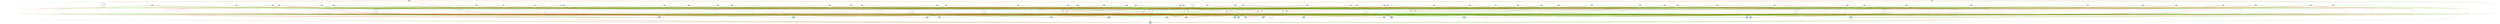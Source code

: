 digraph {
	node [fontsize=9 height=0.2 shape=circle width=0.2]
	-1 [fillcolor=lightgray shape=box style=filled]
	-2 [fillcolor=lightgray shape=box style=filled]
	-3 [fillcolor=lightgray shape=box style=filled]
	-4 [fillcolor=lightgray shape=box style=filled]
	-5 [fillcolor=lightgray shape=box style=filled]
	-6 [fillcolor=lightgray shape=box style=filled]
	-7 [fillcolor=lightgray shape=box style=filled]
	-8 [fillcolor=lightgray shape=box style=filled]
	-9 [fillcolor=lightgray shape=box style=filled]
	-10 [fillcolor=lightgray shape=box style=filled]
	-11 [fillcolor=lightgray shape=box style=filled]
	-12 [fillcolor=lightgray shape=box style=filled]
	-13 [fillcolor=lightgray shape=box style=filled]
	-14 [fillcolor=lightgray shape=box style=filled]
	-15 [fillcolor=lightgray shape=box style=filled]
	-16 [fillcolor=lightgray shape=box style=filled]
	-17 [fillcolor=lightgray shape=box style=filled]
	-18 [fillcolor=lightgray shape=box style=filled]
	-19 [fillcolor=lightgray shape=box style=filled]
	-20 [fillcolor=lightgray shape=box style=filled]
	-21 [fillcolor=lightgray shape=box style=filled]
	-22 [fillcolor=lightgray shape=box style=filled]
	-23 [fillcolor=lightgray shape=box style=filled]
	-24 [fillcolor=lightgray shape=box style=filled]
	-25 [fillcolor=lightgray shape=box style=filled]
	-26 [fillcolor=lightgray shape=box style=filled]
	-27 [fillcolor=lightgray shape=box style=filled]
	-28 [fillcolor=lightgray shape=box style=filled]
	-29 [fillcolor=lightgray shape=box style=filled]
	-30 [fillcolor=lightgray shape=box style=filled]
	-31 [fillcolor=lightgray shape=box style=filled]
	-32 [fillcolor=lightgray shape=box style=filled]
	-33 [fillcolor=lightgray shape=box style=filled]
	-34 [fillcolor=lightgray shape=box style=filled]
	-35 [fillcolor=lightgray shape=box style=filled]
	-36 [fillcolor=lightgray shape=box style=filled]
	-37 [fillcolor=lightgray shape=box style=filled]
	-38 [fillcolor=lightgray shape=box style=filled]
	-39 [fillcolor=lightgray shape=box style=filled]
	-40 [fillcolor=lightgray shape=box style=filled]
	-41 [fillcolor=lightgray shape=box style=filled]
	-42 [fillcolor=lightgray shape=box style=filled]
	-43 [fillcolor=lightgray shape=box style=filled]
	-44 [fillcolor=lightgray shape=box style=filled]
	-45 [fillcolor=lightgray shape=box style=filled]
	-46 [fillcolor=lightgray shape=box style=filled]
	-47 [fillcolor=lightgray shape=box style=filled]
	-48 [fillcolor=lightgray shape=box style=filled]
	-49 [fillcolor=lightgray shape=box style=filled]
	-50 [fillcolor=lightgray shape=box style=filled]
	-51 [fillcolor=lightgray shape=box style=filled]
	-52 [fillcolor=lightgray shape=box style=filled]
	-53 [fillcolor=lightgray shape=box style=filled]
	-54 [fillcolor=lightgray shape=box style=filled]
	-55 [fillcolor=lightgray shape=box style=filled]
	-56 [fillcolor=lightgray shape=box style=filled]
	-57 [fillcolor=lightgray shape=box style=filled]
	-58 [fillcolor=lightgray shape=box style=filled]
	-59 [fillcolor=lightgray shape=box style=filled]
	-60 [fillcolor=lightgray shape=box style=filled]
	-61 [fillcolor=lightgray shape=box style=filled]
	0 [fillcolor=lightblue style=filled]
	1 [fillcolor=lightblue style=filled]
	2 [fillcolor=lightblue style=filled]
	3 [fillcolor=lightblue style=filled]
	4 [fillcolor=lightblue style=filled]
	5 [fillcolor=lightblue style=filled]
	6 [fillcolor=lightblue style=filled]
	7 [fillcolor=lightblue style=filled]
	8 [fillcolor=lightblue style=filled]
	9 [fillcolor=lightblue style=filled]
	10 [fillcolor=lightblue style=filled]
	11 [fillcolor=lightblue style=filled]
	12 [fillcolor=lightblue style=filled]
	13 [fillcolor=lightblue style=filled]
	14 [fillcolor=lightblue style=filled]
	15 [fillcolor=lightblue style=filled]
	16 [fillcolor=lightblue style=filled]
	17 [fillcolor=lightblue style=filled]
	18 [fillcolor=lightblue style=filled]
	19 [fillcolor=lightblue style=filled]
	16794 [fillcolor=white style=filled]
	8111 [fillcolor=white style=filled]
	8112 [fillcolor=white style=filled]
	8113 [fillcolor=white style=filled]
	8114 [fillcolor=white style=filled]
	8115 [fillcolor=white style=filled]
	8116 [fillcolor=white style=filled]
	8117 [fillcolor=white style=filled]
	8118 [fillcolor=white style=filled]
	13824 [fillcolor=white style=filled]
	17459 [fillcolor=white style=filled]
	21559 [fillcolor=white style=filled]
	10439 [fillcolor=white style=filled]
	13652 [fillcolor=white style=filled]
	12632 [fillcolor=white style=filled]
	18950 [fillcolor=white style=filled]
	15999 [fillcolor=white style=filled]
	-25 -> 16 [color=red penwidth=0.24061583425801097 style=solid]
	-21 -> 15 [color=red penwidth=0.3949631078814986 style=solid]
	-46 -> 8118 [color=red penwidth=0.2402247538867738 style=solid]
	-34 -> 19 [color=red penwidth=0.7232279289152561 style=solid]
	-21 -> 3 [color=green penwidth=0.3940778664475013 style=solid]
	-12 -> 10 [color=red penwidth=0.14288105986217237 style=solid]
	-40 -> 19 [color=red penwidth=0.4623708231126106 style=solid]
	-23 -> 14 [color=red penwidth=0.1103277090304302 style=solid]
	-60 -> 10 [color=green penwidth=0.13957453306500528 style=solid]
	-53 -> 1 [color=red penwidth=0.1390815837563501 style=solid]
	-38 -> 8114 [color=green penwidth=0.10220427697718777 style=solid]
	-7 -> 8112 [color=green penwidth=0.1071605361269797 style=dotted]
	8117 -> 18 [color=green penwidth=0.19440207972872542 style=solid]
	8112 -> 7 [color=red penwidth=0.347759699839914 style=dotted]
	-16 -> 9 [color=green penwidth=0.4282057164577847 style=dotted]
	-61 -> 10 [color=green penwidth=0.577645623808373 style=dotted]
	-2 -> 8114 [color=red penwidth=0.13837508980498975 style=solid]
	8113 -> 15 [color=green penwidth=0.5542224603192849 style=dotted]
	-24 -> 6 [color=green penwidth=0.4638307924763214 style=solid]
	-34 -> 14 [color=red penwidth=0.1745742308761416 style=solid]
	-46 -> 11 [color=green penwidth=0.7651649914069224 style=solid]
	-27 -> 8117 [color=red penwidth=0.32112537791634377 style=dotted]
	-17 -> 11 [color=red penwidth=0.7407709405292007 style=dotted]
	-48 -> 8118 [color=red penwidth=0.354848435854772 style=solid]
	-59 -> 10 [color=red penwidth=0.22481921106813754 style=solid]
	-15 -> 11 [color=red penwidth=0.4326763345604443 style=solid]
	-29 -> 5 [color=green penwidth=0.6160249345487008 style=solid]
	-41 -> 3 [color=red penwidth=0.1263716641950782 style=solid]
	-43 -> 18 [color=red penwidth=0.3301132273947705 style=solid]
	-44 -> 8117 [color=red penwidth=0.4255948006018908 style=solid]
	-44 -> 19 [color=green penwidth=0.39258733877986673 style=solid]
	-48 -> 10 [color=red penwidth=0.2044814852927188 style=solid]
	-8 -> 19 [color=red penwidth=0.35310783231600085 style=dotted]
	-2 -> 8 [color=red penwidth=0.2958528725300982 style=solid]
	-1 -> 17 [color=green penwidth=0.5365358223951553 style=solid]
	-37 -> 19 [color=green penwidth=0.17309468995422264 style=solid]
	-19 -> 0 [color=green penwidth=0.18979544958723962 style=dotted]
	-45 -> 8116 [color=red penwidth=0.1150749340640701 style=solid]
	-15 -> 8112 [color=green penwidth=0.3698008693155963 style=solid]
	-36 -> 8118 [color=green penwidth=0.4538698813574211 style=solid]
	-37 -> 13 [color=green penwidth=0.26368071229744644 style=solid]
	-43 -> 12 [color=red penwidth=0.3424152139217168 style=solid]
	-11 -> 17 [color=green penwidth=0.1379579017658309 style=dotted]
	-1 -> 1 [color=green penwidth=0.10532220326833715 style=dotted]
	-55 -> 7 [color=green penwidth=0.26066966316609225 style=dotted]
	-48 -> 14 [color=green penwidth=0.5599258000896621 style=solid]
	-10 -> 8 [color=red penwidth=0.4414914353064463 style=solid]
	-44 -> 11 [color=green penwidth=0.412354453538602 style=dotted]
	8118 -> 10 [color=green penwidth=0.11637569349396118 style=dotted]
	-3 -> 8113 [color=red penwidth=0.1952919152450513 style=dotted]
	-20 -> 8113 [color=green penwidth=0.25674081288293826 style=solid]
	-56 -> 17 [color=green penwidth=0.17364381666832074 style=solid]
	-16 -> 8117 [color=green penwidth=0.7847447370077375 style=dotted]
	-38 -> 8112 [color=red penwidth=0.11350456831768774 style=solid]
	-33 -> 8111 [color=green penwidth=0.26502938143105803 style=dotted]
	-60 -> 1 [color=green penwidth=0.3231356778174862 style=solid]
	-51 -> 8111 [color=red penwidth=0.42795815106322355 style=dotted]
	8114 -> 7 [color=red penwidth=0.36388425671014024 style=solid]
	-22 -> 16 [color=green penwidth=0.22607900627714592 style=dotted]
	-23 -> 13 [color=red penwidth=0.4212434672760609 style=solid]
	-30 -> 13 [color=green penwidth=0.2516914768576457 style=solid]
	-22 -> 8112 [color=red penwidth=0.16803861890606653 style=solid]
	-53 -> 8116 [color=red penwidth=0.14570625542780413 style=solid]
	-47 -> 6 [color=green penwidth=0.1536279989340928 style=solid]
	-17 -> 17 [color=green penwidth=0.12274418432701133 style=solid]
	8113 -> 18 [color=green penwidth=0.44895195520667597 style=solid]
	-45 -> 1 [color=red penwidth=0.2107659311841677 style=solid]
	-48 -> 7 [color=green penwidth=0.17735767437190258 style=solid]
	-31 -> 15 [color=green penwidth=0.1192906517175058 style=solid]
	-44 -> 8113 [color=red penwidth=0.2256957708670959 style=solid]
	-27 -> 4 [color=green penwidth=0.34034017860786936 style=solid]
	-45 -> 18 [color=red penwidth=0.5046756438973479 style=solid]
	-24 -> 12 [color=green penwidth=0.5742394268225107 style=dotted]
	-18 -> 1 [color=green penwidth=0.23946960649175508 style=solid]
	8114 -> 0 [color=red penwidth=0.19383353483736065 style=solid]
	-52 -> 11 [color=green penwidth=0.5197677738399695 style=solid]
	-27 -> 16 [color=green penwidth=0.42071167128649467 style=solid]
	-30 -> 8115 [color=green penwidth=0.11998326632915352 style=solid]
	8111 -> 18 [color=green penwidth=0.35013930958184347 style=solid]
	-32 -> 8111 [color=red penwidth=0.21113827526699558 style=solid]
	-51 -> 8112 [color=red penwidth=0.33724044556625654 style=solid]
	-49 -> 5 [color=green penwidth=0.2977849447125207 style=solid]
	-60 -> 6 [color=green penwidth=0.28070246720130626 style=solid]
	-21 -> 8118 [color=red penwidth=0.6554721133677331 style=solid]
	-19 -> 10 [color=green penwidth=0.23736643375711397 style=dotted]
	-50 -> 8114 [color=red penwidth=0.24093740093861898 style=solid]
	-42 -> 17 [color=green penwidth=0.35800390034588736 style=solid]
	-35 -> 8 [color=green penwidth=0.39121971808881995 style=solid]
	-30 -> 5 [color=green penwidth=0.3862776923957778 style=solid]
	-17 -> 8112 [color=green penwidth=0.4123820356502572 style=solid]
	-28 -> 10 [color=green penwidth=0.5924279970696128 style=solid]
	-6 -> 5 [color=red penwidth=0.3505528086180162 style=dotted]
	-9 -> 8 [color=red penwidth=0.21528661009830719 style=dotted]
	-46 -> 10 [color=red penwidth=0.4891019586401787 style=solid]
	8115 -> 19 [color=red penwidth=0.15718438580022825 style=solid]
	-24 -> 1 [color=red penwidth=0.6861906883261343 style=solid]
	-47 -> 12 [color=red penwidth=0.3982802146392933 style=solid]
	-40 -> 8118 [color=green penwidth=0.2978323475428024 style=solid]
	-34 -> 8114 [color=green penwidth=0.15017039361115317 style=solid]
	-56 -> 2 [color=green penwidth=0.28941846913068114 style=dotted]
	-6 -> 9 [color=red penwidth=0.35096878359480477 style=dotted]
	8112 -> 18 [color=red penwidth=0.1174967928784043 style=solid]
	-55 -> 9 [color=green penwidth=0.18448822473893783 style=solid]
	-25 -> 4 [color=green penwidth=0.3837672877270084 style=solid]
	-54 -> 1 [color=green penwidth=0.12916040067063006 style=dotted]
	-7 -> 8114 [color=red penwidth=0.4557740683475444 style=solid]
	8111 -> 6 [color=green penwidth=0.138387679192295 style=solid]
	-6 -> 6 [color=red penwidth=0.33958520648927953 style=solid]
	-48 -> 16 [color=green penwidth=0.29235905789068634 style=dotted]
	-20 -> 8115 [color=green penwidth=0.19278409974219962 style=solid]
	-48 -> 17 [color=red penwidth=0.2728578323007503 style=solid]
	-36 -> 15 [color=red penwidth=0.21562247605606366 style=solid]
	-45 -> 8114 [color=red penwidth=0.10458239778636508 style=solid]
	-11 -> 6 [color=red penwidth=0.2733541102420439 style=solid]
	-59 -> 8116 [color=green penwidth=0.24288915781805323 style=solid]
	-61 -> 8118 [color=red penwidth=0.10281489653687496 style=solid]
	-19 -> 8117 [color=green penwidth=0.877052038273713 style=solid]
	-44 -> 8 [color=green penwidth=0.24849867661635622 style=solid]
	-37 -> 6 [color=green penwidth=0.6184515581852803 style=solid]
	-4 -> 0 [color=green penwidth=0.40248467428111334 style=solid]
	-5 -> 2 [color=red penwidth=0.22843131027970914 style=solid]
	8113 -> 5 [color=red penwidth=0.2264362168485751 style=solid]
	-51 -> 17 [color=green penwidth=0.6727008930183466 style=dotted]
	-26 -> 1 [color=green penwidth=0.1945147808226678 style=solid]
	-28 -> 1 [color=red penwidth=0.22504876596127435 style=solid]
	-43 -> 5 [color=green penwidth=0.5158679912886457 style=solid]
	-23 -> 0 [color=red penwidth=0.2633608670858031 style=dotted]
	-30 -> 3 [color=green penwidth=0.5898027970070692 style=dotted]
	-10 -> 8117 [color=green penwidth=0.23553931171518602 style=solid]
	-53 -> 7 [color=green penwidth=0.596407416214665 style=solid]
	8116 -> 1 [color=red penwidth=0.5674771868287025 style=solid]
	-23 -> 7 [color=green penwidth=0.26067489433579194 style=solid]
	-15 -> 16 [color=red penwidth=0.45367996122699683 style=solid]
	-51 -> 8 [color=green penwidth=0.1689505542112793 style=dotted]
	-2 -> 5 [color=green penwidth=0.24997720308472013 style=solid]
	-26 -> 19 [color=green penwidth=0.5805266930641351 style=solid]
	-55 -> 16 [color=green penwidth=0.301435591143934 style=dotted]
	-26 -> 6 [color=green penwidth=0.7031107869290983 style=solid]
	-11 -> 19 [color=green penwidth=0.2730465697168759 style=dotted]
	-5 -> 8118 [color=green penwidth=0.1986608762868904 style=solid]
	-14 -> 3 [color=green penwidth=0.33612602648784856 style=solid]
	-16 -> 18 [color=red penwidth=0.24713343281669228 style=dotted]
	-23 -> 8113 [color=red penwidth=0.8759344911862171 style=solid]
	-53 -> 4 [color=green penwidth=0.3021477508977334 style=solid]
	-1 -> 0 [color=red penwidth=0.3637429036663634 style=solid]
	-48 -> 8117 [color=green penwidth=0.16721722230212155 style=solid]
	-6 -> 11 [color=red penwidth=0.16672884774836902 style=dotted]
	-46 -> 8116 [color=green penwidth=0.6605783057112843 style=solid]
	-47 -> 2 [color=green penwidth=0.157899753553285 style=solid]
	-27 -> 8116 [color=red penwidth=0.11272303864569155 style=solid]
	-35 -> 15 [color=red penwidth=0.19261639557905247 style=solid]
	-15 -> 10 [color=green penwidth=0.25447439633691715 style=solid]
	-18 -> 7 [color=green penwidth=0.4083265165516432 style=dotted]
	-29 -> 8118 [color=green penwidth=0.11137509735678387 style=solid]
	-5 -> 17 [color=green penwidth=0.43031607266651606 style=solid]
	-8 -> 2 [color=red penwidth=0.22296266586062458 style=solid]
	-50 -> 12 [color=red penwidth=0.25991176008780276 style=dotted]
	8111 -> 5 [color=red penwidth=0.5861090056367722 style=solid]
	-14 -> 8111 [color=red penwidth=0.17164310619608797 style=solid]
	-15 -> 18 [color=green penwidth=0.11502154625597515 style=solid]
	-29 -> 10 [color=green penwidth=0.1162948215256538 style=solid]
	-1 -> 2 [color=red penwidth=0.1334644241810461 style=solid]
	-44 -> 8114 [color=red penwidth=0.646182546127868 style=solid]
	-25 -> 18 [color=red penwidth=0.19248317091843997 style=dotted]
	-22 -> 17 [color=green penwidth=0.1008441224538745 style=solid]
	-55 -> 2 [color=red penwidth=0.16506860047545996 style=solid]
	-61 -> 18 [color=green penwidth=0.235699916219716 style=solid]
	-44 -> 6 [color=green penwidth=0.1336484672946079 style=solid]
	-4 -> 12 [color=green penwidth=0.26293454652268156 style=solid]
	-19 -> 6 [color=red penwidth=0.15681569306310983 style=dotted]
	-54 -> 13 [color=green penwidth=0.19087370812645515 style=dotted]
	-14 -> 9 [color=green penwidth=0.6088940188747174 style=solid]
	-17 -> 6 [color=red penwidth=0.4296398160382363 style=dotted]
	8115 -> 16 [color=red penwidth=0.4317481638792615 style=solid]
	-15 -> 7 [color=red penwidth=0.12896938199681277 style=solid]
	-26 -> 18 [color=green penwidth=0.34552948482132473 style=solid]
	-1 -> 8116 [color=red penwidth=0.1586528915388166 style=solid]
	-46 -> 4 [color=green penwidth=0.28333677144166225 style=solid]
	-7 -> 11 [color=red penwidth=0.41652969338584434 style=dotted]
	-55 -> 8115 [color=green penwidth=0.3065238621762037 style=solid]
	-25 -> 8116 [color=green penwidth=0.6080167625552209 style=solid]
	-60 -> 8 [color=red penwidth=1.0632680000940853 style=solid]
	-12 -> 8112 [color=red penwidth=0.11991790811071443 style=solid]
	-60 -> 8112 [color=red penwidth=0.10107215613275529 style=solid]
	8111 -> 9 [color=red penwidth=0.1282473039193097 style=dotted]
	-29 -> 8113 [color=green penwidth=0.26977884513737965 style=solid]
	-1 -> 15 [color=green penwidth=0.27323878795283785 style=dotted]
	-41 -> 8117 [color=red penwidth=0.33528250283581684 style=solid]
	-49 -> 6 [color=green penwidth=0.8206758254061288 style=solid]
	-39 -> 14 [color=red penwidth=0.36511256079225274 style=dotted]
	-24 -> 8111 [color=red penwidth=0.14901964198059986 style=dotted]
	-38 -> 12 [color=red penwidth=0.483936334980547 style=dotted]
	-52 -> 5 [color=red penwidth=0.6375390791200702 style=dotted]
	-55 -> 17 [color=red penwidth=0.3410022186543751 style=solid]
	-49 -> 11 [color=green penwidth=0.1857414479454319 style=solid]
	-47 -> 8114 [color=green penwidth=0.22429596227427773 style=solid]
	-57 -> 8 [color=red penwidth=0.4936124413103675 style=solid]
	-39 -> 8113 [color=red penwidth=0.5374041075895426 style=solid]
	-14 -> 8118 [color=red penwidth=0.2510607205343537 style=dotted]
	-50 -> 8111 [color=red penwidth=0.2427712954781068 style=solid]
	-21 -> 10 [color=green penwidth=0.1145380942501909 style=solid]
	-59 -> 18 [color=green penwidth=0.45132107258706844 style=solid]
	-14 -> 11 [color=red penwidth=0.14586004507183697 style=solid]
	-59 -> 8 [color=green penwidth=0.1614808089562868 style=solid]
	-42 -> 3 [color=green penwidth=0.262849594411658 style=dotted]
	-19 -> 11 [color=red penwidth=0.3268354599482567 style=solid]
	8117 -> 5 [color=green penwidth=0.4847625085649059 style=solid]
	-20 -> 8114 [color=green penwidth=0.12074534680669487 style=solid]
	-41 -> 8 [color=green penwidth=0.1224566571996007 style=dotted]
	-43 -> 17 [color=green penwidth=0.6404124501116156 style=solid]
	-47 -> 1 [color=green penwidth=0.2531072373773833 style=solid]
	-11 -> 8116 [color=red penwidth=0.2177207474576578 style=solid]
	-50 -> 3 [color=green penwidth=0.5327538947696506 style=solid]
	-5 -> 18 [color=green penwidth=0.37161011273224975 style=solid]
	-22 -> 6 [color=red penwidth=0.16086393078109923 style=solid]
	-9 -> 13 [color=red penwidth=0.1873798962266836 style=dotted]
	-24 -> 8113 [color=red penwidth=0.10224426918821865 style=dotted]
	-49 -> 8114 [color=red penwidth=0.24938927816582515 style=solid]
	-10 -> 10 [color=red penwidth=0.15220119000743354 style=dotted]
	-60 -> 0 [color=red penwidth=0.40189707879564174 style=solid]
	-54 -> 12 [color=red penwidth=0.1106519806692397 style=solid]
	-58 -> 8 [color=green penwidth=0.4715860319221582 style=solid]
	-57 -> 18 [color=red penwidth=0.5793098767021325 style=solid]
	-58 -> 19 [color=green penwidth=0.17381721461020422 style=dotted]
	-50 -> 11 [color=red penwidth=0.5128374114992477 style=dotted]
	-57 -> 3 [color=red penwidth=0.7761405920478819 style=solid]
	-52 -> 8 [color=red penwidth=0.5558433052621398 style=solid]
	8113 -> 12 [color=red penwidth=0.28518635949472887 style=solid]
	-36 -> 19 [color=red penwidth=0.4414802092423935 style=solid]
	-28 -> 5 [color=green penwidth=0.3282425750577269 style=solid]
	-11 -> 9 [color=red penwidth=0.10616985129375203 style=solid]
	-30 -> 17 [color=red penwidth=0.2984653690855642 style=solid]
	-35 -> 8114 [color=green penwidth=0.26923506795277974 style=solid]
	-52 -> 8113 [color=green penwidth=0.22145652391051165 style=solid]
	-20 -> 6 [color=red penwidth=0.2645377274804047 style=solid]
	-10 -> 17 [color=red penwidth=0.12229609938579093 style=solid]
	-55 -> 12 [color=green penwidth=0.1609525840835362 style=solid]
	8113 -> 8 [color=red penwidth=0.6838366507745487 style=solid]
	-9 -> 8113 [color=green penwidth=0.1495676037246229 style=solid]
	-43 -> 4 [color=red penwidth=0.12012751390008042 style=solid]
	-45 -> 2 [color=red penwidth=0.48650030597683547 style=solid]
	-7 -> 18 [color=green penwidth=0.1714690415972973 style=solid]
	-56 -> 18 [color=red penwidth=0.13724144709187952 style=solid]
	8114 -> 2 [color=red penwidth=0.2044072170538217 style=dotted]
	8116 -> 9 [color=green penwidth=0.3829246295466854 style=solid]
	-20 -> 13 [color=green penwidth=0.7252933533016676 style=dotted]
	-34 -> 8117 [color=green penwidth=0.5098407052645929 style=solid]
	8114 -> 8 [color=red penwidth=0.5031555269483974 style=dotted]
	-33 -> 8 [color=red penwidth=0.5171450885832523 style=solid]
	-58 -> 13 [color=green penwidth=0.4438131880145383 style=dotted]
	-43 -> 2 [color=green penwidth=0.2030728521839389 style=dotted]
	-23 -> 8 [color=green penwidth=0.3087511374105738 style=solid]
	-19 -> 9 [color=green penwidth=0.5720161313646354 style=solid]
	-24 -> 11 [color=red penwidth=0.2119579410528878 style=solid]
	-50 -> 0 [color=red penwidth=0.38659713027656584 style=solid]
	-5 -> 8117 [color=red penwidth=0.5680914811252695 style=solid]
	-38 -> 5 [color=green penwidth=0.37931904816552353 style=dotted]
	-34 -> 5 [color=red penwidth=0.7443296232710603 style=solid]
	-48 -> 8114 [color=red penwidth=0.30808235276256046 style=dotted]
	-39 -> 9 [color=green penwidth=0.2247806231290969 style=solid]
	-5 -> 16 [color=red penwidth=0.10038897223437802 style=dotted]
	-22 -> 5 [color=red penwidth=0.2697721378138077 style=solid]
	-2 -> 19 [color=green penwidth=0.2536639084254996 style=solid]
	-20 -> 4 [color=green penwidth=0.33149591950180246 style=dotted]
	-33 -> 8116 [color=green penwidth=0.3567445850320795 style=dotted]
	-57 -> 2 [color=red penwidth=0.16026861652435703 style=solid]
	-35 -> 8112 [color=green penwidth=0.353327184464159 style=solid]
	-30 -> 12 [color=green penwidth=0.27236396407318275 style=dotted]
	-45 -> 8111 [color=red penwidth=0.2208477084636749 style=solid]
	-24 -> 0 [color=green penwidth=0.21412389661022696 style=dotted]
	-19 -> 8118 [color=red penwidth=0.14937700150082175 style=solid]
	-33 -> 2 [color=red penwidth=0.3060718262500909 style=solid]
	-44 -> 13 [color=red penwidth=0.1924502674962324 style=dotted]
	-39 -> 13 [color=green penwidth=0.13950439800774775 style=dotted]
	-6 -> 4 [color=red penwidth=0.3008816141382856 style=solid]
	-19 -> 1 [color=green penwidth=0.4932713301938969 style=solid]
	-34 -> 11 [color=green penwidth=0.21267886759385735 style=solid]
	-17 -> 18 [color=green penwidth=0.3808772318562498 style=solid]
	-29 -> 8112 [color=green penwidth=0.18994086386978526 style=dotted]
	-15 -> 5 [color=red penwidth=0.20444010644484767 style=solid]
	-18 -> 8113 [color=red penwidth=0.3696317280406516 style=solid]
	-36 -> 8117 [color=red penwidth=0.5262933156559091 style=solid]
	-8 -> 5 [color=red penwidth=0.2659489330853747 style=solid]
	-58 -> 8111 [color=green penwidth=0.13469758012156127 style=solid]
	8118 -> 4 [color=green penwidth=0.2726016588322966 style=solid]
	-15 -> 8116 [color=green penwidth=0.2214854221970274 style=solid]
	-13 -> 0 [color=red penwidth=0.5953075054966448 style=solid]
	-2 -> 2 [color=red penwidth=0.1533050127540267 style=solid]
	-48 -> 11 [color=red penwidth=0.6306631421177875 style=solid]
	-2 -> 14 [color=red penwidth=0.15264961026399304 style=solid]
	8112 -> 9 [color=red penwidth=0.1984341232862194 style=dotted]
	-5 -> 1 [color=red penwidth=0.30242284015840537 style=dotted]
	-43 -> 11 [color=red penwidth=0.5437085865811746 style=solid]
	-61 -> 4 [color=red penwidth=0.10020459936144452 style=dotted]
	-46 -> 2 [color=red penwidth=0.47523374538954366 style=solid]
	-24 -> 5 [color=green penwidth=0.28609289874037147 style=dotted]
	-14 -> 13 [color=red penwidth=0.4019819050869682 style=solid]
	8114 -> 11 [color=green penwidth=0.43268115336175805 style=solid]
	-5 -> 5 [color=red penwidth=0.49918242280318637 style=solid]
	-34 -> 8 [color=red penwidth=0.1558901545127394 style=solid]
	-41 -> 14 [color=green penwidth=0.5753035971045772 style=solid]
	-41 -> 12 [color=green penwidth=0.17042682291252909 style=solid]
	-28 -> 8111 [color=green penwidth=0.44936729431523903 style=solid]
	-50 -> 14 [color=red penwidth=0.539834288088411 style=solid]
	-27 -> 9 [color=red penwidth=0.3400019804607844 style=solid]
	-14 -> 10 [color=red penwidth=0.48365813666130797 style=solid]
	-7 -> 1 [color=green penwidth=0.24085054961532135 style=solid]
	-45 -> 9 [color=green penwidth=0.1451382003865232 style=dotted]
	-14 -> 4 [color=green penwidth=0.23701895411925586 style=solid]
	-32 -> 11 [color=red penwidth=0.7439322336001342 style=solid]
	-2 -> 8113 [color=red penwidth=0.423458528801926 style=dotted]
	-7 -> 19 [color=red penwidth=0.33268041574726503 style=solid]
	8112 -> 5 [color=green penwidth=0.35072743143307417 style=solid]
	-6 -> 2 [color=red penwidth=0.2148410854649166 style=dotted]
	-28 -> 13 [color=green penwidth=0.21642982821634327 style=dotted]
	-55 -> 0 [color=green penwidth=0.2640807786375672 style=solid]
	-8 -> 14 [color=green penwidth=0.25273599390743084 style=solid]
	-33 -> 8118 [color=red penwidth=0.20468183293799785 style=solid]
	-52 -> 2 [color=green penwidth=0.3568578904988484 style=solid]
	8113 -> 7 [color=green penwidth=0.25822109549622574 style=solid]
	-49 -> 3 [color=red penwidth=0.5066926038710522 style=dotted]
	-48 -> 8 [color=green penwidth=0.34615604348375917 style=dotted]
	-51 -> 16 [color=green penwidth=0.18270648523276356 style=solid]
	-44 -> 8115 [color=green penwidth=0.31842894677024036 style=dotted]
	-24 -> 3 [color=green penwidth=0.5162879751415916 style=solid]
	-37 -> 11 [color=red penwidth=0.6839562898194713 style=dotted]
	-55 -> 11 [color=red penwidth=0.640531128435663 style=dotted]
	-32 -> 8117 [color=red penwidth=0.14680687381395013 style=solid]
	-9 -> 8116 [color=red penwidth=0.18570634865342345 style=solid]
	-47 -> 15 [color=red penwidth=0.5693116744618764 style=solid]
	-7 -> 8 [color=green penwidth=0.18593607584146238 style=solid]
	-31 -> 13 [color=red penwidth=0.21178174515964604 style=solid]
	-5 -> 6 [color=red penwidth=0.4033811747284778 style=solid]
	-46 -> 7 [color=red penwidth=0.3452924246777078 style=solid]
	-8 -> 17 [color=green penwidth=0.13136214664812354 style=solid]
	-54 -> 8116 [color=red penwidth=0.18313342390707577 style=solid]
	-35 -> 0 [color=green penwidth=0.14433691401283683 style=solid]
	-12 -> 13 [color=red penwidth=0.7043958663635471 style=solid]
	-43 -> 10 [color=red penwidth=0.33234367322549613 style=dotted]
	-61 -> 8113 [color=green penwidth=0.13365829168251703 style=solid]
	-45 -> 3 [color=green penwidth=0.23241523800970706 style=dotted]
	-28 -> 16 [color=green penwidth=0.10115616654110811 style=dotted]
	-17 -> 14 [color=green penwidth=0.20563426341139368 style=dotted]
	-14 -> 8113 [color=green penwidth=0.3963963927599887 style=dotted]
	-33 -> 16 [color=green penwidth=0.21838110531112856 style=dotted]
	-35 -> 8116 [color=red penwidth=0.28095795776911026 style=dotted]
	-1 -> 10 [color=green penwidth=0.4316441082996758 style=solid]
	-17 -> 0 [color=red penwidth=0.3948199694257105 style=solid]
	-41 -> 7 [color=green penwidth=0.10430341981385768 style=solid]
	-26 -> 0 [color=green penwidth=0.5002456488617251 style=dotted]
	-37 -> 8113 [color=green penwidth=0.10400046706152237 style=dotted]
	-52 -> 3 [color=red penwidth=0.4331184696933199 style=solid]
	-52 -> 8117 [color=green penwidth=0.4634483022646998 style=solid]
	-40 -> 16 [color=red penwidth=0.2247037536021567 style=solid]
	-21 -> 5 [color=red penwidth=0.4417310986729972 style=solid]
	-24 -> 19 [color=green penwidth=0.11992261058236245 style=solid]
	-36 -> 2 [color=green penwidth=0.42769575481677824 style=solid]
	-57 -> 12 [color=green penwidth=0.5427200662611499 style=solid]
	-40 -> 8111 [color=green penwidth=0.33407452595205994 style=dotted]
	8113 -> 11 [color=green penwidth=0.22616583521830433 style=solid]
	-18 -> 8 [color=red penwidth=0.11936617749451522 style=dotted]
	-8 -> 8113 [color=red penwidth=0.5564899549271984 style=solid]
	-31 -> 8116 [color=green penwidth=0.2764814498222462 style=dotted]
	-13 -> 8111 [color=red penwidth=0.33094086828880365 style=solid]
	-28 -> 0 [color=red penwidth=0.4961904675100077 style=solid]
	-16 -> 19 [color=green penwidth=0.3297495919761011 style=solid]
	-38 -> 0 [color=green penwidth=0.49155619244592275 style=solid]
	-35 -> 14 [color=red penwidth=0.13697866966902386 style=solid]
	-20 -> 1 [color=red penwidth=0.1238010615533311 style=solid]
	-33 -> 14 [color=green penwidth=0.21366548570867733 style=solid]
	-4 -> 11 [color=red penwidth=0.3907658278912426 style=solid]
	-33 -> 3 [color=green penwidth=0.10017787885427415 style=solid]
	-56 -> 11 [color=red penwidth=0.5973823224863194 style=solid]
	8116 -> 0 [color=red penwidth=0.2851009821477998 style=solid]
	-18 -> 17 [color=green penwidth=0.12132664832620793 style=solid]
	-43 -> 15 [color=red penwidth=0.22115028904748218 style=solid]
	-34 -> 0 [color=green penwidth=0.49848902283414764 style=dotted]
	-39 -> 7 [color=green penwidth=0.12264268619866371 style=solid]
	-36 -> 17 [color=red penwidth=0.3284010149603469 style=solid]
	-37 -> 12 [color=green penwidth=0.1038455987904178 style=solid]
	8116 -> 11 [color=red penwidth=0.36574252080561775 style=solid]
	-26 -> 2 [color=red penwidth=0.3388034643909128 style=solid]
	-51 -> 8117 [color=red penwidth=0.33493716237512783 style=solid]
	-3 -> 17 [color=green penwidth=0.12636613844131442 style=solid]
	-13 -> 8117 [color=green penwidth=0.11279006203484959 style=solid]
	-10 -> 13 [color=red penwidth=0.41139779706715573 style=solid]
	-5 -> 10 [color=red penwidth=0.13086110944736845 style=dotted]
	-14 -> 15 [color=red penwidth=0.560797766025321 style=solid]
	-28 -> 2 [color=red penwidth=0.3119343951560344 style=solid]
	-43 -> 8114 [color=green penwidth=0.16520620784158663 style=solid]
	-1 -> 6 [color=red penwidth=0.2879905413774268 style=solid]
	-46 -> 8112 [color=red penwidth=0.2904986074179804 style=solid]
	-25 -> 14 [color=green penwidth=0.11319326945288206 style=solid]
	-14 -> 5 [color=red penwidth=0.6866623617725078 style=solid]
	-53 -> 8113 [color=green penwidth=0.2909071964596932 style=solid]
	-11 -> 16 [color=green penwidth=0.27756805388860406 style=solid]
	-5 -> 12 [color=green penwidth=0.9688741769720398 style=solid]
	-57 -> 16 [color=red penwidth=0.35198012910608445 style=solid]
	-4 -> 8 [color=green penwidth=0.24831567534193782 style=solid]
	-42 -> 6 [color=red penwidth=0.15360301321121927 style=dotted]
	-44 -> 8111 [color=red penwidth=0.3708850071475708 style=dotted]
	-22 -> 8116 [color=green penwidth=0.18532553690102332 style=solid]
	-1 -> 4 [color=red penwidth=0.1069368246913007 style=solid]
	-38 -> 4 [color=green penwidth=0.38317241593880835 style=solid]
	-6 -> 18 [color=red penwidth=0.5972238200911295 style=solid]
	-30 -> 11 [color=red penwidth=0.19678816508867325 style=solid]
	-48 -> 8112 [color=red penwidth=0.5596414944668522 style=dotted]
	-44 -> 12 [color=green penwidth=0.5949600174494589 style=solid]
	-8 -> 6 [color=green penwidth=0.44204036317469686 style=solid]
	-29 -> 8116 [color=green penwidth=0.43267681549431414 style=dotted]
	-25 -> 0 [color=green penwidth=0.18228782302118596 style=solid]
	-46 -> 6 [color=red penwidth=0.4648851719713265 style=solid]
	-55 -> 15 [color=red penwidth=0.37932683959908975 style=solid]
	-22 -> 19 [color=green penwidth=0.28606249378104187 style=solid]
	-9 -> 16 [color=green penwidth=0.16724730246541913 style=dotted]
	-58 -> 12 [color=red penwidth=0.28225934994779417 style=dotted]
	8114 -> 19 [color=green penwidth=0.3302502802066133 style=dotted]
	-56 -> 8 [color=red penwidth=0.1241272752237613 style=solid]
	-12 -> 9 [color=green penwidth=0.1841274761884218 style=dotted]
	-53 -> 12 [color=red penwidth=0.2296497191138803 style=solid]
	-30 -> 10 [color=red penwidth=0.2681563757047823 style=solid]
	-51 -> 5 [color=green penwidth=0.35204368752631465 style=solid]
	8113 -> 10 [color=red penwidth=0.48869231398895785 style=solid]
	-47 -> 19 [color=red penwidth=0.2729493633032381 style=solid]
	-10 -> 8118 [color=red penwidth=0.46987204381611547 style=solid]
	-54 -> 8111 [color=green penwidth=0.24028476745074134 style=solid]
	-39 -> 3 [color=green penwidth=0.5363823089167039 style=solid]
	-21 -> 13 [color=green penwidth=0.3790659086296003 style=solid]
	-23 -> 5 [color=green penwidth=0.6408948229291528 style=solid]
	-28 -> 8117 [color=red penwidth=0.3398011835974007 style=solid]
	-16 -> 7 [color=green penwidth=0.20359134198795448 style=solid]
	-20 -> 17 [color=red penwidth=0.10928875334764648 style=solid]
	-54 -> 19 [color=green penwidth=0.11972135766319256 style=solid]
	-39 -> 8118 [color=green penwidth=0.11897176587173218 style=solid]
	-52 -> 8118 [color=red penwidth=0.6580203056050218 style=solid]
	-11 -> 8114 [color=red penwidth=0.5603846759042266 style=solid]
	-13 -> 15 [color=green penwidth=0.4888399119642016 style=solid]
	-16 -> 15 [color=red penwidth=0.19146094348771353 style=solid]
	-47 -> 8115 [color=red penwidth=0.11347075970878041 style=dotted]
	-12 -> 14 [color=red penwidth=0.27963602938400645 style=solid]
	-18 -> 15 [color=red penwidth=0.4474649052360645 style=solid]
	-26 -> 8117 [color=green penwidth=0.49787449653280635 style=solid]
	-9 -> 12 [color=green penwidth=0.19290976149028718 style=solid]
	-40 -> 0 [color=red penwidth=0.26104602930329734 style=solid]
	-27 -> 13 [color=green penwidth=0.28954084959999227 style=solid]
	-28 -> 17 [color=green penwidth=0.1732209807318788 style=solid]
	-38 -> 8118 [color=green penwidth=0.18543622414503663 style=dotted]
	-50 -> 8117 [color=green penwidth=0.3459132294455951 style=solid]
	-35 -> 16 [color=red penwidth=0.3084752950753703 style=solid]
	-40 -> 1 [color=red penwidth=0.21111120318497315 style=solid]
	-50 -> 15 [color=green penwidth=0.21874196371440163 style=dotted]
	-57 -> 8116 [color=red penwidth=0.14696543769109233 style=dotted]
	-35 -> 19 [color=red penwidth=0.24178159791538553 style=solid]
	-50 -> 9 [color=green penwidth=0.39106054362435394 style=solid]
	-54 -> 0 [color=green penwidth=0.10037674006826929 style=solid]
	-13 -> 9 [color=green penwidth=0.3395339022785149 style=solid]
	-33 -> 13 [color=green penwidth=0.24688086785693217 style=solid]
	8118 -> 0 [color=green penwidth=0.48860716203110055 style=solid]
	-30 -> 6 [color=green penwidth=0.5074586946460612 style=solid]
	-52 -> 13 [color=red penwidth=0.18534519285585832 style=solid]
	-14 -> 18 [color=green penwidth=0.30423134565001964 style=solid]
	-58 -> 8114 [color=red penwidth=0.12280135819557372 style=dotted]
	-13 -> 7 [color=red penwidth=0.13871341810313906 style=dotted]
	-57 -> 13 [color=red penwidth=0.4725630443608465 style=solid]
	-50 -> 18 [color=green penwidth=0.2989380617070325 style=solid]
	-14 -> 8112 [color=green penwidth=0.19248155211015047 style=dotted]
	-29 -> 0 [color=green penwidth=0.10107867260578764 style=solid]
	-42 -> 8115 [color=green penwidth=0.18192209177210955 style=solid]
	-14 -> 12 [color=green penwidth=0.5311985253614651 style=dotted]
	-7 -> 8111 [color=green penwidth=0.15476893884023174 style=solid]
	-38 -> 2 [color=green penwidth=0.3894585294884574 style=solid]
	-21 -> 17 [color=green penwidth=0.6736614389842815 style=solid]
	-39 -> 8115 [color=red penwidth=0.12478929029073757 style=solid]
	-43 -> 7 [color=green penwidth=0.35857414391880604 style=dotted]
	-57 -> 1 [color=red penwidth=0.22503622736259177 style=solid]
	-39 -> 16 [color=green penwidth=0.26541520707333466 style=dotted]
	-28 -> 8 [color=red penwidth=0.34145987062846195 style=solid]
	-11 -> 8111 [color=green penwidth=0.1681783447238293 style=solid]
	-58 -> 3 [color=green penwidth=0.1648698685347505 style=solid]
	-43 -> 8113 [color=green penwidth=0.5993591105589473 style=solid]
	-29 -> 14 [color=green penwidth=0.3676769871895459 style=solid]
	-21 -> 19 [color=red penwidth=0.24330274030420895 style=solid]
	-23 -> 3 [color=red penwidth=0.10170780953352149 style=solid]
	-46 -> 8115 [color=green penwidth=0.15778142641870366 style=dotted]
	-40 -> 2 [color=red penwidth=0.3544031302202827 style=solid]
	-10 -> 14 [color=red penwidth=0.2853588954105875 style=dotted]
	-47 -> 17 [color=green penwidth=0.6311835860663507 style=solid]
	-13 -> 12 [color=red penwidth=0.11426509579164194 style=solid]
	-23 -> 12 [color=green penwidth=0.2647878975126712 style=dotted]
	-58 -> 15 [color=red penwidth=0.5062060812231424 style=solid]
	-19 -> 14 [color=green penwidth=0.8375694188247809 style=dotted]
	-24 -> 8117 [color=green penwidth=0.3177461502577169 style=solid]
	-44 -> 16 [color=green penwidth=0.1654299850978172 style=dotted]
	-3 -> 2 [color=red penwidth=0.21362306995214153 style=dotted]
	-13 -> 8 [color=green penwidth=0.14336225678723702 style=solid]
	-6 -> 1 [color=red penwidth=0.2975365053047489 style=solid]
	-14 -> 14 [color=red penwidth=0.12756923172408444 style=solid]
	-53 -> 16 [color=red penwidth=0.14945659073337983 style=solid]
	-39 -> 8116 [color=green penwidth=0.1379603047489131 style=dotted]
	-9 -> 14 [color=red penwidth=0.1985697953909869 style=solid]
	-16 -> 8115 [color=red penwidth=0.16824994419530942 style=dotted]
	-12 -> 17 [color=red penwidth=0.13564664016173208 style=solid]
	-24 -> 2 [color=red penwidth=0.823173302315762 style=solid]
	-55 -> 8118 [color=green penwidth=0.21683850673143745 style=dotted]
	-35 -> 17 [color=green penwidth=0.1792673702770666 style=dotted]
	8116 -> 19 [color=green penwidth=0.45308214782174283 style=solid]
	-56 -> 8113 [color=red penwidth=0.6071401582404558 style=dotted]
	-48 -> 8115 [color=green penwidth=0.2529666678783118 style=solid]
	-46 -> 0 [color=red penwidth=0.18010224859452423 style=dotted]
	-42 -> 1 [color=green penwidth=0.49324919494123043 style=solid]
	-1 -> 8114 [color=red penwidth=0.22502845248315081 style=solid]
	-12 -> 6 [color=red penwidth=0.20590430684843425 style=solid]
	-57 -> 0 [color=red penwidth=0.10617423632273419 style=solid]
	8111 -> 1 [color=green penwidth=0.11820008134273963 style=solid]
	-5 -> 8112 [color=red penwidth=0.3975705291809468 style=solid]
	-42 -> 8 [color=green penwidth=0.2706196934989997 style=solid]
	-53 -> 15 [color=red penwidth=0.12908090895424543 style=dotted]
	-50 -> 2 [color=green penwidth=0.12712626780275532 style=solid]
	-48 -> 15 [color=green penwidth=0.7114169669679035 style=solid]
	-37 -> 1 [color=green penwidth=0.19083546972052162 style=dotted]
	-45 -> 14 [color=red penwidth=0.28805197915034386 style=dotted]
	-14 -> 6 [color=red penwidth=0.5440797988881673 style=solid]
	8116 -> 15 [color=green penwidth=0.26698886497358354 style=solid]
	-3 -> 3 [color=green penwidth=0.4154775172175812 style=dotted]
	-11 -> 5 [color=red penwidth=0.2796597098732685 style=dotted]
	-43 -> 8112 [color=red penwidth=0.17473468575578854 style=solid]
	-44 -> 10 [color=red penwidth=0.258112569135206 style=solid]
	-29 -> 12 [color=green penwidth=0.4578512341018999 style=solid]
	-3 -> 19 [color=red penwidth=0.16781809918466684 style=solid]
	-31 -> 0 [color=red penwidth=0.11183777302948014 style=solid]
	-53 -> 17 [color=red penwidth=0.238010565867508 style=solid]
	-59 -> 8112 [color=red penwidth=0.644502977811728 style=solid]
	-59 -> 8113 [color=green penwidth=0.23809202453006212 style=dotted]
	-1 -> 12 [color=green penwidth=0.5098835532529329 style=dotted]
	-39 -> 12 [color=red penwidth=0.2490039153776735 style=solid]
	-50 -> 1 [color=green penwidth=0.35859289946756556 style=solid]
	-7 -> 8118 [color=red penwidth=0.19696211305412925 style=solid]
	-7 -> 2 [color=red penwidth=0.21308390422939294 style=solid]
	-10 -> 0 [color=green penwidth=0.463797900660581 style=solid]
	-11 -> 3 [color=red penwidth=0.49061272204313333 style=dotted]
	-37 -> 2 [color=red penwidth=0.27820906105192245 style=solid]
	-25 -> 8117 [color=green penwidth=0.5192071331572812 style=solid]
	-31 -> 19 [color=green penwidth=0.3931484682912343 style=dotted]
	-27 -> 14 [color=green penwidth=0.44459239095275715 style=solid]
	-43 -> 8117 [color=green penwidth=0.16828404994526763 style=dotted]
	-56 -> 9 [color=red penwidth=0.17218810640601273 style=solid]
	-15 -> 8114 [color=red penwidth=0.41064399210818625 style=solid]
	-15 -> 0 [color=red penwidth=0.5903705591094253 style=dotted]
	-10 -> 2 [color=red penwidth=0.5467384704406864 style=solid]
	-31 -> 2 [color=red penwidth=0.30098420590789976 style=dotted]
	-6 -> 17 [color=red penwidth=0.24192147076440787 style=solid]
	-52 -> 8114 [color=green penwidth=0.32653376546395585 style=dotted]
	-8 -> 8111 [color=green penwidth=0.7605015167450008 style=solid]
	-32 -> 7 [color=red penwidth=0.22685326578431111 style=solid]
	-31 -> 8115 [color=red penwidth=0.2966485284386896 style=dotted]
	-30 -> 0 [color=green penwidth=0.4141739022524523 style=solid]
	-3 -> 13 [color=red penwidth=0.19334673371856415 style=solid]
	-37 -> 8112 [color=green penwidth=0.1470866050562583 style=solid]
	-61 -> 0 [color=green penwidth=0.4005062210754452 style=solid]
	-2 -> 8111 [color=green penwidth=0.1510339915644469 style=solid]
	-3 -> 15 [color=green penwidth=0.13593396407616165 style=dotted]
	-46 -> 12 [color=green penwidth=0.30522693701709447 style=solid]
	-40 -> 8 [color=red penwidth=0.21755879735860523 style=solid]
	-36 -> 14 [color=red penwidth=0.42676166001542193 style=solid]
	-39 -> 10 [color=red penwidth=0.443609306309923 style=dotted]
	-37 -> 4 [color=red penwidth=0.3549984644940266 style=solid]
	-43 -> 19 [color=red penwidth=0.1635676585938886 style=solid]
	-10 -> 11 [color=red penwidth=0.15343054198694986 style=solid]
	-19 -> 13 [color=red penwidth=0.11129079128570875 style=solid]
	-42 -> 10 [color=green penwidth=0.3243542819381902 style=solid]
	-51 -> 4 [color=green penwidth=0.26376390170728203 style=dotted]
	-14 -> 8116 [color=green penwidth=0.16791912845706292 style=solid]
	-40 -> 7 [color=green penwidth=0.2874135930800211 style=solid]
	-33 -> 8114 [color=red penwidth=0.24395213879973973 style=solid]
	-23 -> 19 [color=red penwidth=0.33860504979355166 style=dotted]
	8115 -> 2 [color=red penwidth=0.268421877035594 style=solid]
	-42 -> 8117 [color=red penwidth=0.32281519890480653 style=solid]
	-46 -> 3 [color=green penwidth=0.6259620406488665 style=dotted]
	-33 -> 8113 [color=green penwidth=0.20487817794091395 style=solid]
	-20 -> 9 [color=red penwidth=0.20413996423609643 style=solid]
	8118 -> 17 [color=red penwidth=0.25382779314269854 style=solid]
	-30 -> 8 [color=red penwidth=0.29302975580419877 style=solid]
	-22 -> 15 [color=red penwidth=0.1732720422552438 style=dotted]
	-15 -> 9 [color=red penwidth=0.23352837094369477 style=solid]
	-20 -> 8112 [color=red penwidth=0.18164074823350707 style=solid]
	-56 -> 0 [color=red penwidth=0.1599645165315881 style=dotted]
	-37 -> 3 [color=red penwidth=0.5956127578096674 style=solid]
	-17 -> 8 [color=red penwidth=0.1582859477379454 style=solid]
	-36 -> 7 [color=green penwidth=0.5023449169128316 style=solid]
	-38 -> 8116 [color=red penwidth=0.1482291909179565 style=solid]
	-40 -> 12 [color=green penwidth=0.14021316069742001 style=dotted]
	-60 -> 13 [color=green penwidth=0.17916472185612775 style=solid]
	-4 -> 6 [color=red penwidth=0.30812214641612135 style=solid]
	-51 -> 6 [color=green penwidth=0.4378963918789305 style=solid]
	-11 -> 8117 [color=green penwidth=0.20187742883851545 style=solid]
	-11 -> 8118 [color=red penwidth=0.4255404241626204 style=dotted]
	8112 -> 10 [color=red penwidth=0.31641907524803736 style=solid]
	8118 -> 2 [color=red penwidth=0.2902750198385471 style=dotted]
	-6 -> 8 [color=green penwidth=0.12761140373255433 style=solid]
	-21 -> 14 [color=green penwidth=0.46076241001129525 style=solid]
	-38 -> 9 [color=red penwidth=0.3853488651041055 style=solid]
	-50 -> 19 [color=green penwidth=0.14673783776211052 style=solid]
	-34 -> 8115 [color=red penwidth=0.23750974701169128 style=solid]
	-27 -> 18 [color=red penwidth=0.4927129296393824 style=solid]
	8112 -> 6 [color=green penwidth=0.32427707345654555 style=solid]
	-13 -> 13 [color=red penwidth=0.1585380596650412 style=solid]
	-41 -> 8114 [color=red penwidth=0.29961863441257097 style=solid]
	-19 -> 19 [color=green penwidth=0.2751551107608504 style=solid]
	-19 -> 4 [color=red penwidth=0.5156672511168806 style=solid]
	-41 -> 13 [color=green penwidth=0.418722546970941 style=solid]
	-45 -> 6 [color=green penwidth=0.26278621146515413 style=solid]
	8112 -> 12 [color=green penwidth=0.7087055591006481 style=solid]
	8117 -> 1 [color=red penwidth=0.21339291557927811 style=dotted]
	-25 -> 8 [color=red penwidth=0.2887052873207635 style=solid]
	-51 -> 18 [color=green penwidth=0.49701243012523255 style=solid]
	-44 -> 15 [color=red penwidth=0.33007608759252793 style=dotted]
	-3 -> 8114 [color=red penwidth=0.3928874675014655 style=solid]
	-39 -> 0 [color=red penwidth=0.16966182315477385 style=solid]
	-18 -> 4 [color=red penwidth=0.6142414573092776 style=solid]
	-19 -> 16 [color=red penwidth=0.5291397607474296 style=solid]
	-26 -> 11 [color=red penwidth=0.39651926885762745 style=dotted]
	-56 -> 8116 [color=green penwidth=0.30649671077892193 style=solid]
	-1 -> 8 [color=red penwidth=0.6742944065858876 style=dotted]
	-25 -> 5 [color=green penwidth=0.3235608005797275 style=solid]
	-6 -> 16 [color=red penwidth=0.24572503273970284 style=solid]
	-37 -> 10 [color=red penwidth=0.22183231162147665 style=dotted]
	-16 -> 8 [color=green penwidth=0.2740145566651986 style=dotted]
	-33 -> 4 [color=red penwidth=0.10788193979538617 style=dotted]
	-59 -> 6 [color=green penwidth=0.1445489307461557 style=dotted]
	-56 -> 15 [color=green penwidth=0.7883454761616792 style=solid]
	-49 -> 16 [color=green penwidth=0.2181095448707664 style=solid]
	-49 -> 4 [color=red penwidth=0.21750026355495203 style=solid]
	-21 -> 12 [color=green penwidth=0.16491961368725555 style=solid]
	8112 -> 4 [color=green penwidth=0.12915839488578137 style=solid]
	-6 -> 0 [color=red penwidth=0.1434745964936372 style=solid]
	-50 -> 13 [color=red penwidth=0.40423108276325914 style=solid]
	-8 -> 8112 [color=green penwidth=0.5272294100536935 style=solid]
	-45 -> 17 [color=red penwidth=0.4925027201263791 style=solid]
	8118 -> 12 [color=green penwidth=0.23656161815610147 style=dotted]
	-31 -> 8111 [color=green penwidth=0.13607083595481118 style=dotted]
	-38 -> 8 [color=green penwidth=0.25056124119485623 style=solid]
	-59 -> 2 [color=green penwidth=0.26232691222128246 style=solid]
	-15 -> 8 [color=red penwidth=0.23365602972028246 style=solid]
	-12 -> 7 [color=green penwidth=0.2494975159486141 style=solid]
	-56 -> 10 [color=green penwidth=0.33988744609561794 style=solid]
	-61 -> 8114 [color=green penwidth=0.1786806085487111 style=solid]
	-11 -> 13 [color=red penwidth=0.6236899958633081 style=dotted]
	-18 -> 6 [color=green penwidth=0.12254739266017677 style=solid]
	-26 -> 8115 [color=red penwidth=0.2430714297571473 style=solid]
	-17 -> 8111 [color=green penwidth=0.4389452071518172 style=solid]
	-59 -> 15 [color=red penwidth=0.3353002393904614 style=solid]
	-13 -> 16 [color=red penwidth=0.6029550891962355 style=dotted]
	-41 -> 2 [color=green penwidth=0.11279127739091405 style=solid]
	-29 -> 1 [color=red penwidth=0.3177844325592563 style=solid]
	-29 -> 4 [color=red penwidth=0.1597152470640364 style=solid]
	-27 -> 8112 [color=red penwidth=0.314786178523629 style=solid]
	-45 -> 11 [color=red penwidth=0.37835832392077084 style=solid]
	-9 -> 11 [color=green penwidth=0.32531688812512366 style=solid]
	-28 -> 15 [color=green penwidth=0.6521281748549345 style=solid]
	-33 -> 17 [color=red penwidth=0.28233009799502495 style=solid]
	-34 -> 8116 [color=red penwidth=0.21786581603092325 style=solid]
	-51 -> 0 [color=red penwidth=0.2220030920077367 style=solid]
	-35 -> 8117 [color=green penwidth=0.3236372147203153 style=dotted]
	-47 -> 16 [color=green penwidth=0.3026339242053584 style=solid]
	-35 -> 4 [color=red penwidth=0.2656553049998693 style=solid]
	-4 -> 16 [color=green penwidth=0.29380090307075674 style=solid]
	-39 -> 15 [color=red penwidth=0.4499920441621982 style=solid]
	-26 -> 15 [color=red penwidth=0.514644686485723 style=solid]
	8114 -> 6 [color=red penwidth=0.10529626244714353 style=solid]
	-23 -> 11 [color=red penwidth=0.355615623158825 style=solid]
	-1 -> 3 [color=green penwidth=0.21070254026097174 style=solid]
	-15 -> 8118 [color=green penwidth=0.2573048021286405 style=solid]
	-10 -> 5 [color=red penwidth=0.12701646019677776 style=dotted]
	-47 -> 8116 [color=red penwidth=0.12667539345891957 style=solid]
	-61 -> 5 [color=green penwidth=0.2741471478436414 style=dotted]
	8111 -> 0 [color=red penwidth=0.45693019151550385 style=solid]
	-58 -> 0 [color=red penwidth=0.13768863099177686 style=dotted]
	-59 -> 8118 [color=red penwidth=0.6623498703763514 style=solid]
	-32 -> 19 [color=green penwidth=0.13798458648267295 style=solid]
	-42 -> 19 [color=green penwidth=0.35269372413165034 style=solid]
	-56 -> 8111 [color=green penwidth=0.11498783191787149 style=dotted]
	-35 -> 11 [color=green penwidth=0.7508043315614852 style=solid]
	-30 -> 8114 [color=red penwidth=0.43035855005336465 style=solid]
	-48 -> 8111 [color=green penwidth=0.6860321393818284 style=solid]
	-45 -> 8112 [color=red penwidth=0.5352671356536527 style=dotted]
	-1 -> 18 [color=red penwidth=0.11132468230218207 style=solid]
	-24 -> 17 [color=red penwidth=0.4017023323888108 style=solid]
	-49 -> 8117 [color=red penwidth=0.2507809419080538 style=dotted]
	-5 -> 14 [color=red penwidth=0.7278365922847352 style=solid]
	-44 -> 8112 [color=green penwidth=0.12551952228698085 style=dotted]
	-28 -> 8114 [color=green penwidth=0.5359786754981102 style=solid]
	-51 -> 19 [color=red penwidth=0.36698468550366614 style=dotted]
	-3 -> 8 [color=green penwidth=0.13330524650269734 style=solid]
	-59 -> 13 [color=red penwidth=0.13328244508818216 style=solid]
	-61 -> 9 [color=red penwidth=0.3212184422913895 style=solid]
	8116 -> 10 [color=green penwidth=0.7871615064137917 style=dotted]
	-22 -> 8115 [color=green penwidth=0.2561354619347802 style=dotted]
	-58 -> 14 [color=green penwidth=0.27786048322819124 style=dotted]
	-34 -> 18 [color=red penwidth=0.5298408621616278 style=solid]
	-46 -> 5 [color=green penwidth=0.33539480257957743 style=dotted]
	-18 -> 8118 [color=red penwidth=0.2580394358540541 style=solid]
	-16 -> 16 [color=green penwidth=0.49729448162835044 style=dotted]
	8114 -> 3 [color=green penwidth=0.40665136143913727 style=solid]
	-39 -> 5 [color=green penwidth=0.39135990879175586 style=solid]
	-27 -> 5 [color=green penwidth=0.1432866264219403 style=solid]
	-35 -> 18 [color=green penwidth=0.31069260840042007 style=solid]
	8117 -> 0 [color=red penwidth=0.3456208048647905 style=solid]
	-2 -> 13 [color=red penwidth=0.2405105095059001 style=solid]
	8115 -> 0 [color=red penwidth=0.2195192150097855 style=solid]
	-47 -> 8 [color=green penwidth=0.7188857883195171 style=solid]
	-41 -> 10 [color=green penwidth=0.6592698322481072 style=dotted]
	-30 -> 9 [color=red penwidth=0.2278749311094501 style=solid]
	-31 -> 3 [color=green penwidth=0.11727667554700137 style=dotted]
	-9 -> 8111 [color=green penwidth=0.13950604344134934 style=solid]
	-49 -> 8113 [color=green penwidth=0.3892665987007453 style=solid]
	-15 -> 14 [color=green penwidth=0.11154625831344818 style=solid]
	-7 -> 8117 [color=green penwidth=0.18100045371970766 style=dotted]
	-24 -> 8116 [color=green penwidth=0.34090090024141917 style=dotted]
	-55 -> 8117 [color=green penwidth=0.3956764211791426 style=dotted]
	-21 -> 1 [color=green penwidth=0.4071393624522275 style=solid]
	-8 -> 1 [color=red penwidth=0.11611705669807743 style=dotted]
	-43 -> 8115 [color=green penwidth=0.5451336755735687 style=solid]
	-40 -> 18 [color=red penwidth=0.42732565367006137 style=solid]
	-54 -> 8113 [color=red penwidth=0.11895213040583077 style=dotted]
	-52 -> 6 [color=green penwidth=0.1994569125119433 style=dotted]
	-54 -> 18 [color=red penwidth=0.11427400625428841 style=solid]
	-52 -> 17 [color=green penwidth=0.12955018695208262 style=solid]
	-15 -> 3 [color=green penwidth=0.18963994336447998 style=solid]
	-15 -> 8115 [color=green penwidth=0.14455058742916493 style=solid]
	-12 -> 11 [color=red penwidth=0.668805722758461 style=dotted]
	-9 -> 15 [color=green penwidth=0.24668750687507254 style=solid]
	-10 -> 3 [color=green penwidth=0.1659092153463364 style=solid]
	-55 -> 5 [color=red penwidth=0.18304541755606646 style=solid]
	-11 -> 7 [color=red penwidth=0.2755765555815176 style=solid]
	-7 -> 17 [color=green penwidth=0.5380763679548926 style=dotted]
	-32 -> 12 [color=red penwidth=0.4000703101546076 style=dotted]
	-35 -> 8118 [color=red penwidth=0.38312088597858907 style=solid]
	-31 -> 8114 [color=green penwidth=0.22257980733877242 style=solid]
	-11 -> 2 [color=green penwidth=0.21037128932689952 style=dotted]
	-30 -> 19 [color=green penwidth=0.24369162586999996 style=solid]
	-47 -> 8117 [color=green penwidth=0.32019301169699554 style=solid]
	-39 -> 11 [color=red penwidth=0.25781474622985245 style=solid]
	-39 -> 8112 [color=red penwidth=0.5375509929699034 style=solid]
	-51 -> 14 [color=green penwidth=0.4744395343240724 style=solid]
	-49 -> 9 [color=green penwidth=0.12429755703452286 style=solid]
	-40 -> 8112 [color=green penwidth=0.3192814210355015 style=solid]
	-9 -> 8117 [color=green penwidth=0.15181018516056383 style=dotted]
	8113 -> 16 [color=red penwidth=0.36757739205972595 style=solid]
	-54 -> 9 [color=red penwidth=0.18686541856867606 style=solid]
	-54 -> 8115 [color=red penwidth=0.11982811563712749 style=solid]
	-12 -> 2 [color=red penwidth=0.1327500735191124 style=solid]
	-52 -> 15 [color=green penwidth=0.42395765513029193 style=solid]
	8117 -> 10 [color=green penwidth=0.7306641177715951 style=solid]
	8116 -> 2 [color=green penwidth=0.6630886787063448 style=solid]
	-61 -> 6 [color=green penwidth=0.3791259283809577 style=solid]
	-22 -> 2 [color=red penwidth=0.22007737733045835 style=solid]
	-57 -> 11 [color=red penwidth=0.47807600498500324 style=dotted]
	-48 -> 5 [color=green penwidth=0.4013050870557435 style=solid]
	-61 -> 13 [color=red penwidth=0.322579382592321 style=solid]
	-43 -> 13 [color=green penwidth=0.3677347479582369 style=solid]
	-16 -> 8112 [color=red penwidth=0.42456131323977386 style=solid]
	-5 -> 8 [color=green penwidth=0.5923927392915973 style=dotted]
	-2 -> 3 [color=green penwidth=0.10104635295143549 style=solid]
	-45 -> 4 [color=green penwidth=0.5216194777475365 style=solid]
	-27 -> 0 [color=green penwidth=0.3881744845190658 style=solid]
	8118 -> 13 [color=green penwidth=0.32262620409985754 style=dotted]
	-28 -> 6 [color=red penwidth=0.27129605832001036 style=solid]
	8112 -> 13 [color=red penwidth=0.3454099298243636 style=dotted]
	-59 -> 16 [color=green penwidth=0.26585605772653886 style=solid]
	-38 -> 13 [color=green penwidth=0.5225481441929671 style=solid]
	-59 -> 17 [color=red penwidth=0.3109863048174116 style=dotted]
	-29 -> 8111 [color=green penwidth=0.38937076692903994 style=solid]
	-61 -> 14 [color=green penwidth=0.2461465317783625 style=solid]
	-41 -> 5 [color=green penwidth=0.15686943316890156 style=solid]
	-2 -> 11 [color=red penwidth=0.19902110463580946 style=solid]
	-11 -> 8113 [color=red penwidth=0.27652214638233275 style=solid]
	-53 -> 8112 [color=green penwidth=0.1003450871196478 style=solid]
	-54 -> 8114 [color=green penwidth=0.2645248836988723 style=solid]
	-15 -> 13 [color=red penwidth=0.21691294613544465 style=solid]
	-4 -> 13 [color=red penwidth=0.14631336724704275 style=solid]
	-29 -> 8117 [color=red penwidth=0.49522677349957545 style=solid]
	-27 -> 8111 [color=red penwidth=0.1384083663545586 style=dotted]
	-13 -> 19 [color=green penwidth=0.12005558204997856 style=solid]
	-20 -> 2 [color=green penwidth=0.3281583936759823 style=solid]
	-3 -> 1 [color=green penwidth=0.22428483941549748 style=dotted]
	-1 -> 8118 [color=red penwidth=0.16188528381406392 style=solid]
	-60 -> 17 [color=red penwidth=0.2316556223083649 style=dotted]
	-7 -> 8113 [color=green penwidth=0.39857124058484716 style=dotted]
	-13 -> 8118 [color=green penwidth=0.19789159806039902 style=solid]
	8115 -> 12 [color=red penwidth=0.2940804102171675 style=solid]
	-29 -> 8 [color=green penwidth=0.1412084532278403 style=solid]
	-59 -> 19 [color=green penwidth=0.16352447704357626 style=solid]
	8118 -> 3 [color=red penwidth=0.5620474075376204 style=solid]
	-23 -> 8114 [color=green penwidth=0.1588681724156091 style=dotted]
	-29 -> 15 [color=red penwidth=0.3440872125711312 style=solid]
	-18 -> 8117 [color=green penwidth=0.3761453013731453 style=solid]
	-24 -> 14 [color=red penwidth=0.1826190709093568 style=dotted]
	-40 -> 8116 [color=green penwidth=0.6308966163261011 style=solid]
	-37 -> 7 [color=red penwidth=0.14952391196721188 style=solid]
	-50 -> 8115 [color=red penwidth=0.3073835613556555 style=solid]
	-15 -> 19 [color=red penwidth=0.7930190441494442 style=solid]
	-19 -> 17 [color=red penwidth=0.2434365307785527 style=dotted]
	-10 -> 8111 [color=red penwidth=0.10842945919680984 style=dotted]
	-8 -> 8118 [color=green penwidth=0.10274764580274229 style=solid]
	-24 -> 8114 [color=red penwidth=0.2879592346895286 style=solid]
	-57 -> 15 [color=green penwidth=0.1662637797882896 style=dotted]
	-27 -> 2 [color=red penwidth=0.17557981781958604 style=solid]
	-61 -> 12 [color=red penwidth=0.1247719337509504 style=solid]
	-50 -> 4 [color=green penwidth=0.11846127861914145 style=solid]
	-47 -> 13 [color=red penwidth=0.3435536269595408 style=solid]
	-49 -> 1 [color=green penwidth=0.1793099551077571 style=solid]
	-33 -> 12 [color=red penwidth=0.38646190375444145 style=solid]
	-39 -> 8 [color=red penwidth=0.8400350022356975 style=solid]
	-5 -> 8116 [color=red penwidth=0.22351953849113737 style=dotted]
	-40 -> 14 [color=green penwidth=0.3466773741469996 style=dotted]
	-27 -> 10 [color=red penwidth=0.13608554030991216 style=dotted]
	-61 -> 1 [color=green penwidth=0.40713439315465294 style=solid]
	-8 -> 8116 [color=green penwidth=0.1777485078523317 style=solid]
	-13 -> 8112 [color=green penwidth=0.12276170324127128 style=solid]
	-10 -> 4 [color=green penwidth=0.6084938053633733 style=solid]
	-49 -> 2 [color=green penwidth=0.4004496478298646 style=dotted]
	-23 -> 8112 [color=green penwidth=0.46360775111724506 style=solid]
	-50 -> 8112 [color=red penwidth=0.1254975809570121 style=solid]
	-20 -> 15 [color=green penwidth=0.5889990577921608 style=solid]
	-32 -> 3 [color=green penwidth=0.41637891607812194 style=solid]
	-48 -> 8113 [color=green penwidth=0.39024441373610863 style=solid]
	-51 -> 8113 [color=red penwidth=0.46490891267963974 style=dotted]
	-56 -> 5 [color=red penwidth=0.37656369201428896 style=solid]
	-14 -> 0 [color=red penwidth=0.14751310430756082 style=solid]
	-60 -> 3 [color=red penwidth=0.11689042588102488 style=solid]
	-4 -> 5 [color=red penwidth=0.14753865762712978 style=solid]
	-18 -> 14 [color=green penwidth=0.7274484595342556 style=dotted]
	-53 -> 8 [color=green penwidth=0.36089996388628376 style=solid]
	-25 -> 13 [color=green penwidth=0.5407946335382119 style=dotted]
	-47 -> 4 [color=green penwidth=0.11355857467288807 style=solid]
	-22 -> 12 [color=green penwidth=0.45868386266124483 style=solid]
	-37 -> 17 [color=red penwidth=0.1958982235419438 style=solid]
	-20 -> 7 [color=green penwidth=0.10474533455421375 style=dotted]
	-61 -> 8 [color=green penwidth=0.2411434891043344 style=solid]
	-55 -> 6 [color=green penwidth=0.1638162410416686 style=solid]
	-9 -> 0 [color=green penwidth=0.40142355052793754 style=solid]
	-29 -> 7 [color=red penwidth=0.24409328724517684 style=solid]
	-18 -> 8111 [color=red penwidth=0.3416473463290144 style=solid]
	-32 -> 8115 [color=red penwidth=0.33022774574409786 style=solid]
	-18 -> 11 [color=green penwidth=0.6844146761328259 style=solid]
	-52 -> 4 [color=green penwidth=0.3691124011201635 style=dotted]
	-9 -> 5 [color=red penwidth=0.1426202703589604 style=dotted]
	-43 -> 9 [color=red penwidth=0.13013586076932168 style=dotted]
	8116 -> 3 [color=green penwidth=0.37008066484338087 style=solid]
	-1 -> 13 [color=red penwidth=0.12376601494583402 style=solid]
	-54 -> 16 [color=green penwidth=0.17560213257705604 style=dotted]
	-55 -> 18 [color=green penwidth=0.35872344723421523 style=solid]
	-6 -> 8113 [color=red penwidth=0.6432857541345315 style=dotted]
	-20 -> 14 [color=red penwidth=0.11439873082615822 style=solid]
	8115 -> 17 [color=green penwidth=0.24018487623813953 style=solid]
	-3 -> 9 [color=red penwidth=0.2032568440197832 style=dotted]
	-38 -> 7 [color=green penwidth=0.3903428860237258 style=solid]
	-22 -> 8 [color=red penwidth=0.16113534540247848 style=dotted]
	-4 -> 10 [color=green penwidth=0.10081334254891572 style=solid]
	-17 -> 1 [color=red penwidth=0.4005067109157602 style=solid]
	-18 -> 9 [color=green penwidth=0.2485979873309419 style=solid]
	-6 -> 3 [color=green penwidth=0.20007116998252333 style=solid]
	-12 -> 1 [color=green penwidth=0.2225547897585628 style=solid]
	-14 -> 16 [color=green penwidth=0.9373938959997344 style=solid]
	-18 -> 10 [color=green penwidth=0.45920480802635055 style=solid]
	-16 -> 3 [color=green penwidth=0.12356824218115839 style=dotted]
	-34 -> 8113 [color=green penwidth=0.1230325196614411 style=solid]
	-34 -> 17 [color=green penwidth=0.27629780257724645 style=solid]
	-50 -> 5 [color=red penwidth=0.11222581290224111 style=dotted]
	-28 -> 14 [color=red penwidth=0.2886899498659893 style=dotted]
	-31 -> 1 [color=green penwidth=0.13590832530052555 style=solid]
	-44 -> 8116 [color=green penwidth=0.37075932965869685 style=solid]
	-41 -> 15 [color=red penwidth=0.11483351800322815 style=dotted]
	-35 -> 8115 [color=red penwidth=0.1583267152877269 style=solid]
	-25 -> 7 [color=green penwidth=0.36168874195572465 style=dotted]
	-24 -> 16 [color=red penwidth=0.7485849870356552 style=solid]
	-58 -> 8112 [color=red penwidth=0.3042584642776036 style=dotted]
	-42 -> 14 [color=green penwidth=0.38416924266567976 style=solid]
	-1 -> 9 [color=red penwidth=0.16504875818856712 style=dotted]
	-39 -> 1 [color=red penwidth=0.27612597472951034 style=dotted]
	-1 -> 11 [color=red penwidth=0.36632254100561135 style=dotted]
	-54 -> 3 [color=red penwidth=0.24568962669843447 style=solid]
	-23 -> 1 [color=red penwidth=0.21652507189947193 style=solid]
	-58 -> 9 [color=red penwidth=0.4844503815603315 style=solid]
	-25 -> 6 [color=red penwidth=0.6212731546416255 style=solid]
	-28 -> 7 [color=red penwidth=0.1001859284720317 style=dotted]
	-20 -> 8 [color=green penwidth=0.40003093645479526 style=solid]
	-54 -> 17 [color=red penwidth=0.4156599500841044 style=solid]
	-55 -> 8114 [color=red penwidth=0.34298517735502554 style=dotted]
	-30 -> 8117 [color=green penwidth=0.22305882647063058 style=dotted]
	-8 -> 15 [color=red penwidth=0.10101513688177374 style=solid]
	-21 -> 16 [color=green penwidth=0.2733689312950096 style=dotted]
	-41 -> 11 [color=red penwidth=0.16366981493179222 style=solid]
	-47 -> 18 [color=red penwidth=0.2115334057468966 style=dotted]
	-18 -> 8114 [color=red penwidth=0.6320344282283457 style=solid]
	-5 -> 0 [color=red penwidth=0.20046028998080995 style=solid]
	-30 -> 16 [color=red penwidth=0.22615066736361517 style=solid]
	-2 -> 15 [color=green penwidth=0.5710400977997623 style=solid]
	8114 -> 13 [color=red penwidth=0.2870736087292961 style=solid]
	8112 -> 14 [color=green penwidth=0.29638004395718004 style=dotted]
	-11 -> 4 [color=green penwidth=0.23177883222115342 style=dotted]
	-34 -> 13 [color=green penwidth=0.47883128633965755 style=solid]
	8116 -> 14 [color=green penwidth=0.15053091454337386 style=solid]
	-48 -> 19 [color=green penwidth=0.4430440161184652 style=dotted]
	-4 -> 8116 [color=red penwidth=0.19621319670972642 style=solid]
	8117 -> 7 [color=green penwidth=0.10480502758353373 style=solid]
	-58 -> 7 [color=green penwidth=0.1591584660124178 style=dotted]
	-23 -> 2 [color=red penwidth=0.5460359048903476 style=dotted]
	-39 -> 17 [color=red penwidth=0.15210167043950823 style=solid]
	-12 -> 5 [color=red penwidth=0.3092488206507493 style=solid]
	-38 -> 10 [color=red penwidth=0.2714218988101905 style=dotted]
	-18 -> 13 [color=green penwidth=0.38085244305111 style=solid]
	-52 -> 19 [color=red penwidth=0.30019548152829356 style=solid]
	-6 -> 12 [color=red penwidth=0.26252556650712533 style=solid]
	-18 -> 19 [color=red penwidth=0.46638152296601265 style=solid]
	-40 -> 8115 [color=red penwidth=0.821454054023533 style=solid]
	-34 -> 1 [color=red penwidth=0.3839522232940076 style=dotted]
	-26 -> 12 [color=green penwidth=0.5235062747829007 style=solid]
	-47 -> 7 [color=green penwidth=0.6287592135543069 style=solid]
	-32 -> 13 [color=green penwidth=0.12712339879966406 style=solid]
	-43 -> 8 [color=green penwidth=0.13724502182082568 style=dotted]
	-41 -> 8112 [color=green penwidth=0.21345234503211236 style=solid]
	-56 -> 19 [color=green penwidth=0.3097203108828632 style=solid]
	-13 -> 18 [color=green penwidth=0.22009379185298272 style=dotted]
	8111 -> 17 [color=green penwidth=0.3372647649552072 style=solid]
	-5 -> 9 [color=green penwidth=0.1077911653858192 style=solid]
	-37 -> 14 [color=green penwidth=0.33112851452947845 style=solid]
	-50 -> 8 [color=green penwidth=0.2360810692109137 style=solid]
	8116 -> 12 [color=red penwidth=0.38268709393022204 style=dotted]
	-49 -> 17 [color=green penwidth=0.17530797884469146 style=solid]
	-45 -> 12 [color=red penwidth=0.4139466932574224 style=solid]
	-12 -> 12 [color=red penwidth=0.5061372302355955 style=dotted]
	-57 -> 9 [color=red penwidth=0.37108190987835366 style=dotted]
	-36 -> 3 [color=green penwidth=0.18393276901894345 style=solid]
	8114 -> 4 [color=red penwidth=0.3124994575036064 style=dotted]
	-13 -> 8113 [color=red penwidth=0.46354275530729994 style=solid]
	-28 -> 3 [color=red penwidth=0.2081407414109157 style=solid]
	-25 -> 17 [color=red penwidth=0.4190848440738819 style=dotted]
	8115 -> 9 [color=green penwidth=0.3087779602835665 style=dotted]
	8118 -> 14 [color=red penwidth=0.2889394746520698 style=dotted]
	-45 -> 8 [color=red penwidth=0.12163545221813947 style=solid]
	-53 -> 8111 [color=red penwidth=0.43286855962957516 style=solid]
	-2 -> 8117 [color=red penwidth=0.10318515823239703 style=solid]
	-36 -> 4 [color=green penwidth=0.5095027310876465 style=solid]
	-49 -> 8116 [color=red penwidth=0.22521034319642785 style=solid]
	-51 -> 3 [color=red penwidth=0.6499751514822025 style=solid]
	-47 -> 11 [color=red penwidth=0.19438119971422135 style=solid]
	-29 -> 11 [color=red penwidth=0.21478232985571302 style=solid]
	-45 -> 7 [color=red penwidth=0.36989022370914915 style=solid]
	-6 -> 10 [color=red penwidth=0.15697019880121277 style=dotted]
	-5 -> 15 [color=green penwidth=0.13134113845865142 style=solid]
	-43 -> 0 [color=red penwidth=0.16666711345599605 style=solid]
	-30 -> 8113 [color=red penwidth=0.3299643142370522 style=solid]
	-24 -> 8112 [color=green penwidth=0.6272691663586627 style=solid]
	-44 -> 7 [color=red penwidth=0.55599551687375 style=dotted]
	-3 -> 11 [color=red penwidth=0.14868445325381388 style=dotted]
	-36 -> 10 [color=red penwidth=0.15113458652853085 style=dotted]
	-58 -> 4 [color=red penwidth=0.30574140608122835 style=solid]
	-55 -> 14 [color=green penwidth=0.1977678420621884 style=solid]
	-41 -> 0 [color=green penwidth=0.11329431062059374 style=solid]
	-56 -> 6 [color=red penwidth=0.29936264312608885 style=dotted]
	-51 -> 15 [color=green penwidth=0.23945290318275655 style=solid]
	8116 -> 5 [color=green penwidth=0.20466539278195006 style=dotted]
	-8 -> 9 [color=red penwidth=0.4224942264531726 style=solid]
	-30 -> 2 [color=green penwidth=0.22121652904449945 style=solid]
	-56 -> 8118 [color=green penwidth=0.13310521528332137 style=solid]
	-47 -> 8112 [color=red penwidth=0.29412953495497374 style=solid]
	-4 -> 7 [color=green penwidth=0.10636243223655932 style=dotted]
	-7 -> 4 [color=red penwidth=0.5687988451670403 style=dotted]
	-41 -> 9 [color=red penwidth=0.22897778303274272 style=solid]
	-3 -> 16 [color=red penwidth=0.14296705950310684 style=dotted]
	-18 -> 5 [color=red penwidth=0.23011941992058302 style=solid]
	-6 -> 15 [color=green penwidth=0.12003096133405405 style=solid]
	-40 -> 5 [color=green penwidth=0.25674759156517324 style=dotted]
	-56 -> 8112 [color=green penwidth=0.17187436144243717 style=solid]
	-18 -> 3 [color=green penwidth=0.2757902364452002 style=solid]
	-2 -> 17 [color=green penwidth=0.33541524658590305 style=dotted]
	-22 -> 8113 [color=green penwidth=0.2566416508139638 style=dotted]
	-41 -> 8113 [color=green penwidth=0.17672388796786803 style=solid]
	-61 -> 2 [color=green penwidth=0.13578001487557323 style=dotted]
	-24 -> 8 [color=green penwidth=0.35838490859649785 style=dotted]
	-38 -> 15 [color=red penwidth=0.26446994207256935 style=solid]
	-14 -> 8 [color=green penwidth=0.15249434790353705 style=solid]
	-49 -> 8111 [color=green penwidth=1.0821462046050987 style=solid]
	-61 -> 8117 [color=green penwidth=0.718959003295031 style=solid]
	-13 -> 8115 [color=red penwidth=0.5197918758107191 style=solid]
	-31 -> 4 [color=green penwidth=0.31675095245276563 style=solid]
	-30 -> 1 [color=red penwidth=0.14533701784317843 style=solid]
	-60 -> 8115 [color=green penwidth=0.3068203653226509 style=solid]
	-22 -> 8111 [color=red penwidth=0.3045394404926576 style=solid]
	-48 -> 13 [color=green penwidth=0.32654797236111255 style=solid]
	-15 -> 17 [color=red penwidth=0.3090394205574685 style=solid]
	-34 -> 8112 [color=red penwidth=0.3181046717125803 style=solid]
	-57 -> 8112 [color=green penwidth=0.21141757056536864 style=solid]
	-20 -> 8111 [color=green penwidth=0.15549760995070133 style=solid]
	-5 -> 19 [color=red penwidth=0.1276761805797745 style=solid]
	-8 -> 12 [color=red penwidth=0.31513947673134923 style=solid]
	-16 -> 0 [color=green penwidth=0.7977734645074562 style=solid]
	-18 -> 2 [color=green penwidth=0.3973354629209589 style=solid]
	-22 -> 0 [color=red penwidth=0.592066233211668 style=solid]
	-55 -> 8112 [color=green penwidth=0.16489337653307123 style=solid]
	-16 -> 13 [color=green penwidth=0.6245943438001947 style=dotted]
	-29 -> 13 [color=red penwidth=0.3126803780136689 style=solid]
	-29 -> 8115 [color=red penwidth=0.30584013698756196 style=solid]
	-54 -> 15 [color=green penwidth=0.30661584440238787 style=dotted]
	-42 -> 8111 [color=red penwidth=0.19383216859609892 style=solid]
	-11 -> 18 [color=green penwidth=0.36444041963291696 style=dotted]
	-27 -> 8118 [color=red penwidth=0.16958106995028543 style=solid]
	-3 -> 0 [color=red penwidth=0.12864448367551043 style=dotted]
	-53 -> 8114 [color=red penwidth=0.5472867625724007 style=dotted]
	-40 -> 13 [color=red penwidth=0.1930538956303231 style=solid]
	-24 -> 8118 [color=green penwidth=0.6301697552785441 style=solid]
	-30 -> 18 [color=red penwidth=0.38362497381835947 style=solid]
	-35 -> 6 [color=red penwidth=0.4127690870501719 style=dotted]
	-34 -> 8118 [color=red penwidth=0.2483937576280275 style=solid]
	-10 -> 15 [color=green penwidth=0.3453237484671482 style=solid]
	-25 -> 12 [color=red penwidth=0.31449973467164904 style=solid]
	-30 -> 15 [color=red penwidth=0.5013970125726825 style=dotted]
	-54 -> 8112 [color=green penwidth=0.1935183456444633 style=dotted]
	-56 -> 13 [color=red penwidth=0.6761761578487295 style=solid]
	-58 -> 8113 [color=green penwidth=0.6346343128226851 style=solid]
	-22 -> 8117 [color=red penwidth=0.3718984082769702 style=dotted]
	-19 -> 8111 [color=red penwidth=0.3601776407535433 style=solid]
	-51 -> 13 [color=green penwidth=0.2302922529702137 style=solid]
	-16 -> 8116 [color=red penwidth=0.33820998654364465 style=solid]
	-19 -> 3 [color=green penwidth=0.10407817727861339 style=dotted]
	-57 -> 14 [color=green penwidth=0.45144500423367806 style=dotted]
	-9 -> 9 [color=green penwidth=0.11253053370540979 style=solid]
	8113 -> 9 [color=green penwidth=0.11937899385741212 style=solid]
	-21 -> 8117 [color=green penwidth=0.20436777627586433 style=solid]
	8114 -> 15 [color=green penwidth=0.120289068270535 style=solid]
	-35 -> 12 [color=red penwidth=0.6446181126137491 style=solid]
	-20 -> 10 [color=green penwidth=0.415177390197648 style=solid]
	-4 -> 18 [color=green penwidth=0.18593720666020086 style=solid]
	-43 -> 8111 [color=green penwidth=0.2041220241767313 style=dotted]
	-4 -> 8117 [color=red penwidth=0.2755480960826423 style=solid]
	-16 -> 6 [color=green penwidth=0.522429581316169 style=dotted]
	-23 -> 4 [color=green penwidth=0.2701951739805297 style=dotted]
	-53 -> 3 [color=green penwidth=0.2187137344400958 style=solid]
	-2 -> 7 [color=red penwidth=0.35122092273716765 style=solid]
	-38 -> 3 [color=green penwidth=0.12589995081687855 style=solid]
	8113 -> 2 [color=red penwidth=0.2521454054062082 style=solid]
	-17 -> 12 [color=green penwidth=0.27635929512511354 style=dotted]
	-60 -> 8111 [color=red penwidth=0.3665101350223543 style=solid]
	-22 -> 10 [color=green penwidth=0.28324991451504894 style=solid]
	-39 -> 8114 [color=green penwidth=0.10279432585749672 style=solid]
	-25 -> 1 [color=red penwidth=0.2928672949075415 style=solid]
	-51 -> 8118 [color=green penwidth=0.3869457489704541 style=solid]
	-61 -> 8112 [color=green penwidth=0.1344992455840091 style=solid]
	-43 -> 8116 [color=red penwidth=0.1369660558947119 style=dotted]
	-41 -> 16 [color=green penwidth=0.18384901987141822 style=solid]
	-9 -> 7 [color=green penwidth=0.3133802523772353 style=solid]
	-44 -> 0 [color=green penwidth=0.1593236567295036 style=solid]
	-38 -> 17 [color=red penwidth=0.1943593688447215 style=solid]
	-53 -> 14 [color=green penwidth=0.27501715461431553 style=solid]
	-31 -> 8117 [color=green penwidth=0.12452263092955601 style=solid]
	8118 -> 5 [color=red penwidth=0.6321772185721126 style=solid]
	-4 -> 8113 [color=red penwidth=0.1862090347674726 style=solid]
	-49 -> 8 [color=green penwidth=0.3511421383793889 style=solid]
	8118 -> 11 [color=red penwidth=0.31031384156080566 style=dotted]
	-60 -> 7 [color=green penwidth=0.3785156083025437 style=solid]
	-10 -> 12 [color=green penwidth=0.4108986386996165 style=solid]
	-61 -> 8115 [color=red penwidth=0.30490081525927987 style=solid]
	-60 -> 2 [color=red penwidth=0.3482222401675604 style=solid]
	-5 -> 8115 [color=red penwidth=0.3263928505128554 style=dotted]
	-19 -> 12 [color=green penwidth=0.10403308361672865 style=dotted]
	8118 -> 7 [color=green penwidth=0.5566642056794745 style=dotted]
	-7 -> 9 [color=red penwidth=0.39154307686493284 style=solid]
	-52 -> 1 [color=green penwidth=0.5135805644648122 style=dotted]
	-50 -> 17 [color=green penwidth=0.4048100774662806 style=solid]
	-20 -> 12 [color=green penwidth=0.4227534760167969 style=solid]
	-4 -> 2 [color=red penwidth=0.10136658066323434 style=solid]
	-12 -> 8118 [color=red penwidth=0.6845407571319692 style=solid]
	-8 -> 10 [color=red penwidth=0.14854307512603443 style=dotted]
	-60 -> 12 [color=red penwidth=0.7784130344680015 style=solid]
	8111 -> 16 [color=green penwidth=0.20980841763741967 style=solid]
	-21 -> 7 [color=green penwidth=0.22271612799400145 style=solid]
	-15 -> 6 [color=red penwidth=0.18977759203984423 style=solid]
	-32 -> 14 [color=red penwidth=0.37395730894558 style=solid]
	8111 -> 10 [color=red penwidth=0.31414551419774034 style=solid]
	-22 -> 9 [color=red penwidth=0.1697648841638229 style=solid]
	-25 -> 8113 [color=green penwidth=0.3801787728421251 style=solid]
	-25 -> 11 [color=red penwidth=0.2943703470504023 style=solid]
	-34 -> 2 [color=red penwidth=0.24485422937461765 style=dotted]
	-46 -> 18 [color=green penwidth=0.6012204452529313 style=solid]
	-34 -> 9 [color=green penwidth=0.21490871341390172 style=solid]
	-58 -> 8115 [color=red penwidth=0.40605948995325314 style=solid]
	-37 -> 5 [color=green penwidth=0.13765315662687197 style=solid]
	-11 -> 12 [color=red penwidth=0.3148536225492522 style=solid]
	-14 -> 2 [color=red penwidth=0.15767327244842055 style=dotted]
	-3 -> 7 [color=green penwidth=0.1236640913706794 style=solid]
	-12 -> 15 [color=green penwidth=0.2760751172512545 style=solid]
	-3 -> 5 [color=red penwidth=0.3489279573718881 style=dotted]
	-4 -> 17 [color=red penwidth=0.5025907884583034 style=solid]
	8114 -> 10 [color=red penwidth=0.2296932306589714 style=solid]
	-37 -> 15 [color=red penwidth=0.31793367667874384 style=solid]
	-45 -> 5 [color=green penwidth=0.1219863900729795 style=solid]
	-45 -> 0 [color=red penwidth=0.1759307083052184 style=solid]
	-55 -> 1 [color=green penwidth=0.1603657521168822 style=solid]
	-22 -> 8118 [color=red penwidth=0.11532420146927728 style=solid]
	-28 -> 8115 [color=red penwidth=0.34820834631735287 style=solid]
	8116 -> 18 [color=green penwidth=0.6479392063973527 style=solid]
	-42 -> 18 [color=red penwidth=0.2806764729196128 style=solid]
	-12 -> 8117 [color=red penwidth=0.19838882013138598 style=dotted]
	-42 -> 8113 [color=green penwidth=0.25698369458728015 style=dotted]
	-9 -> 1 [color=red penwidth=0.3686844322643139 style=dotted]
	-59 -> 1 [color=red penwidth=0.25633058520881946 style=dotted]
	-43 -> 3 [color=green penwidth=0.3039077121628533 style=solid]
	-40 -> 9 [color=green penwidth=0.22108430846427463 style=dotted]
	-39 -> 8111 [color=green penwidth=0.21082509371024222 style=dotted]
	-1 -> 8117 [color=green penwidth=0.2787711918274729 style=dotted]
	-48 -> 2 [color=red penwidth=0.37751550188434035 style=solid]
	-9 -> 4 [color=green penwidth=0.3109604370084178 style=dotted]
	-16 -> 5 [color=green penwidth=0.12507365437995605 style=dotted]
	-56 -> 3 [color=red penwidth=0.146076149233587 style=solid]
	-59 -> 8115 [color=red penwidth=0.5426671574266907 style=solid]
	-53 -> 19 [color=green penwidth=0.3959924879987735 style=dotted]
	-28 -> 18 [color=green penwidth=0.23876418732934626 style=solid]
	-25 -> 19 [color=red penwidth=0.3790595997773343 style=dotted]
	-16 -> 17 [color=green penwidth=0.40353864748299906 style=solid]
	-53 -> 6 [color=green penwidth=0.3805367167599507 style=solid]
	-23 -> 15 [color=red penwidth=0.1473994210747524 style=solid]
	-45 -> 16 [color=red penwidth=0.5910480655765403 style=dotted]
	-36 -> 16 [color=red penwidth=0.26757649798420713 style=dotted]
	-54 -> 8 [color=red penwidth=0.5730764864509968 style=solid]
	-47 -> 9 [color=green penwidth=0.35793327077244763 style=dotted]
	-32 -> 5 [color=green penwidth=0.21428847780049415 style=dotted]
	-60 -> 8116 [color=green penwidth=0.13460646686855432 style=solid]
	-36 -> 11 [color=green penwidth=0.14185763631000545 style=dotted]
	-51 -> 11 [color=green penwidth=0.5366785394279779 style=solid]
	-60 -> 8118 [color=green penwidth=0.23352850526458083 style=solid]
	-42 -> 8118 [color=red penwidth=0.10977165401536512 style=solid]
	-40 -> 11 [color=green penwidth=0.31531519265582375 style=solid]
	-53 -> 0 [color=green penwidth=0.26374562455134254 style=solid]
	-11 -> 15 [color=red penwidth=0.14110308141352856 style=solid]
	-32 -> 8118 [color=red penwidth=0.4293540237259881 style=dotted]
	-34 -> 10 [color=green penwidth=0.15980003796434195 style=solid]
	-3 -> 8117 [color=green penwidth=0.1262050048418902 style=solid]
	8118 -> 9 [color=red penwidth=0.3431552254498116 style=solid]
	-59 -> 14 [color=red penwidth=0.19011510664936065 style=solid]
	-42 -> 9 [color=green penwidth=0.31654826018101057 style=dotted]
	-54 -> 6 [color=red penwidth=0.18822160256231263 style=solid]
	-17 -> 8118 [color=red penwidth=0.15131917197601819 style=dotted]
	-60 -> 19 [color=green penwidth=0.2938662722421822 style=solid]
	-30 -> 7 [color=red penwidth=0.5833399222571092 style=solid]
	-19 -> 8113 [color=green penwidth=0.11410823969707165 style=solid]
	-42 -> 15 [color=green penwidth=0.5087152881893582 style=dotted]
	-42 -> 8114 [color=green penwidth=0.5106140875179984 style=dotted]
	-1 -> 5 [color=green penwidth=0.22275137778144866 style=dotted]
	-41 -> 1 [color=green penwidth=0.3337322636091707 style=solid]
	-58 -> 8116 [color=red penwidth=0.2638457066095256 style=solid]
	-36 -> 5 [color=green penwidth=0.4475709038311909 style=solid]
	-10 -> 6 [color=red penwidth=0.16826384369883918 style=dotted]
	-57 -> 19 [color=red penwidth=0.22980342673713866 style=solid]
	8111 -> 13 [color=red penwidth=0.5222969099212007 style=solid]
	-28 -> 9 [color=red penwidth=0.2834830577068606 style=solid]
	-33 -> 10 [color=red penwidth=0.5005084163144455 style=solid]
	-42 -> 11 [color=green penwidth=0.3108230624883213 style=solid]
	-58 -> 8117 [color=green penwidth=0.4089294065099358 style=dotted]
	8118 -> 15 [color=green penwidth=0.2529341476763828 style=solid]
	-4 -> 1 [color=green penwidth=0.13321416486888554 style=solid]
	-31 -> 17 [color=red penwidth=0.19298785108694289 style=solid]
	-50 -> 8118 [color=red penwidth=0.37220672088653284 style=solid]
	8118 -> 6 [color=red penwidth=0.5425848632468201 style=solid]
	-53 -> 11 [color=green penwidth=0.27631843250204846 style=solid]
	-23 -> 17 [color=red penwidth=0.36758857457661387 style=solid]
	-13 -> 10 [color=green penwidth=0.29953663895674865 style=solid]
	-7 -> 5 [color=red penwidth=0.3557379286370105 style=solid]
	-42 -> 8112 [color=red penwidth=0.15926382291127816 style=solid]
	-60 -> 18 [color=green penwidth=0.15605464625759558 style=solid]
	-25 -> 3 [color=red penwidth=0.15775498656017228 style=solid]
	8116 -> 7 [color=green penwidth=0.13977496272960688 style=solid]
	-37 -> 16 [color=green penwidth=0.342255070463207 style=solid]
	-42 -> 8116 [color=red penwidth=0.21544189900519234 style=solid]
	-54 -> 8117 [color=green penwidth=0.1885862199005553 style=solid]
	-24 -> 18 [color=red penwidth=0.5129129040421446 style=solid]
	-27 -> 8115 [color=green penwidth=0.32297169641037804 style=solid]
	8116 -> 4 [color=red penwidth=0.22468000785040643 style=solid]
	-54 -> 5 [color=green penwidth=0.4540140413188958 style=solid]
	-58 -> 16 [color=red penwidth=0.3986566707447716 style=solid]
	-57 -> 8118 [color=green penwidth=0.4021482314435961 style=solid]
	-46 -> 9 [color=red penwidth=0.7018086327768092 style=solid]
	-26 -> 17 [color=green penwidth=0.21404674450457234 style=solid]
	-60 -> 4 [color=red penwidth=0.4726591938629051 style=solid]
	8111 -> 4 [color=green penwidth=0.19531304700668134 style=dotted]
	-46 -> 1 [color=red penwidth=0.15372514677918409 style=dotted]
	-16 -> 8114 [color=red penwidth=0.15636717472434997 style=solid]
	-61 -> 7 [color=red penwidth=0.3748722501880083 style=solid]
	-33 -> 7 [color=red penwidth=0.13110303619991837 style=dotted]
	-8 -> 8 [color=red penwidth=0.15189903741632654 style=dotted]
	8113 -> 6 [color=red penwidth=0.21647520545859825 style=solid]
	-12 -> 3 [color=green penwidth=0.296074601371751 style=solid]
	-61 -> 11 [color=green penwidth=0.2237602656881365 style=solid]
	-38 -> 8117 [color=red penwidth=0.19755208963167598 style=solid]
	8114 -> 9 [color=green penwidth=0.2977429973193255 style=solid]
	-52 -> 8112 [color=green penwidth=1.005840355529862 style=solid]
	8111 -> 3 [color=red penwidth=0.28999788723286263 style=solid]
	-21 -> 8116 [color=green penwidth=0.4270773727549223 style=dotted]
	8111 -> 8 [color=green penwidth=0.2945220636697663 style=dotted]
	8113 -> 3 [color=red penwidth=0.24796462620798318 style=solid]
	-60 -> 9 [color=red penwidth=0.44504606540150915 style=solid]
	-43 -> 16 [color=green penwidth=0.24118510291664189 style=solid]
	-47 -> 0 [color=green penwidth=0.4877255946194573 style=solid]
	-58 -> 10 [color=green penwidth=0.139925205817333 style=solid]
	-15 -> 4 [color=red penwidth=0.2765752575695586 style=solid]
	-59 -> 11 [color=green penwidth=0.2809835392193526 style=solid]
	-42 -> 4 [color=red penwidth=0.16398360532630168 style=solid]
	-24 -> 8115 [color=green penwidth=0.566587250693489 style=dotted]
	-11 -> 14 [color=green penwidth=0.23738538060130046 style=solid]
	-27 -> 19 [color=red penwidth=0.12722276860089227 style=solid]
	-58 -> 18 [color=green penwidth=0.348187348684727 style=dotted]
	-26 -> 3 [color=red penwidth=0.34120685901991643 style=solid]
	-16 -> 4 [color=red penwidth=0.7685542121032621 style=solid]
	-35 -> 8113 [color=red penwidth=0.5394016055023654 style=solid]
	-17 -> 19 [color=red penwidth=0.6190110935591301 style=solid]
	-32 -> 17 [color=red penwidth=0.15060357566619312 style=solid]
	-3 -> 6 [color=red penwidth=0.14401244671699348 style=solid]
	-17 -> 2 [color=green penwidth=0.16665462816006774 style=solid]
	-59 -> 5 [color=green penwidth=0.15368887275066503 style=dotted]
	-41 -> 18 [color=red penwidth=0.283837514937811 style=solid]
	-19 -> 8114 [color=red penwidth=0.3850500359928801 style=solid]
	-6 -> 8118 [color=red penwidth=0.4515883824878 style=dotted]
	-30 -> 8111 [color=green penwidth=0.26531762859399777 style=solid]
	-56 -> 8117 [color=green penwidth=0.23760895918346422 style=dotted]
	-54 -> 7 [color=red penwidth=0.37962476932885725 style=dotted]
	-48 -> 1 [color=red penwidth=0.32088895337280443 style=dotted]
	-48 -> 3 [color=green penwidth=0.2684217106368529 style=solid]
	-16 -> 11 [color=green penwidth=0.2868912658130523 style=solid]
	-29 -> 9 [color=green penwidth=0.23832289746918392 style=dotted]
	-13 -> 14 [color=green penwidth=0.5012239908169553 style=solid]
	-33 -> 8112 [color=red penwidth=0.1978652393365713 style=solid]
	-21 -> 11 [color=green penwidth=0.11135031765346243 style=solid]
	8118 -> 18 [color=green penwidth=0.21823402098549932 style=solid]
	-9 -> 17 [color=green penwidth=0.3014701671204607 style=dotted]
	-58 -> 8118 [color=red penwidth=0.10305291780435055 style=solid]
	-35 -> 7 [color=green penwidth=0.23094752838272456 style=solid]
	-6 -> 8111 [color=red penwidth=0.5011984641190453 style=solid]
	-34 -> 15 [color=red penwidth=0.15093264828755715 style=dotted]
	-41 -> 8111 [color=green penwidth=0.35488310445603455 style=dotted]
	-24 -> 7 [color=red penwidth=0.36747507264475066 style=dotted]
	-7 -> 0 [color=green penwidth=0.18667289910202217 style=solid]
	-7 -> 6 [color=green penwidth=0.1723828319620887 style=dotted]
	-25 -> 15 [color=red penwidth=0.18377202186406882 style=solid]
	-57 -> 6 [color=red penwidth=0.34746626814106374 style=solid]
	-9 -> 19 [color=green penwidth=0.33302167215743605 style=solid]
	-1 -> 8111 [color=green penwidth=0.30736817936818445 style=dotted]
	-58 -> 1 [color=red penwidth=0.22673729618838637 style=solid]
	-53 -> 9 [color=red penwidth=0.35176268796070276 style=solid]
	-17 -> 8115 [color=green penwidth=0.34643547465097335 style=dotted]
	-8 -> 4 [color=green penwidth=0.3198412246753236 style=solid]
	-10 -> 8114 [color=red penwidth=0.19449909828948153 style=solid]
	-33 -> 18 [color=green penwidth=0.13188235220183495 style=solid]
	8111 -> 11 [color=red penwidth=0.2296154265031479 style=solid]
	-10 -> 1 [color=red penwidth=0.21095130378423654 style=solid]
	-28 -> 11 [color=green penwidth=0.11424891358218378 style=solid]
	-41 -> 6 [color=red penwidth=0.25107080976787377 style=solid]
	-52 -> 10 [color=green penwidth=0.17566024117651124 style=solid]
	-33 -> 1 [color=red penwidth=0.24228214289483116 style=solid]
	8115 -> 11 [color=green penwidth=0.1705531415076187 style=solid]
	-31 -> 8112 [color=red penwidth=0.46777333607025484 style=dotted]
	-53 -> 8115 [color=red penwidth=0.3081365697223971 style=solid]
	-44 -> 18 [color=green penwidth=0.1737262796980036 style=solid]
	-32 -> 8 [color=green penwidth=0.4052150046469922 style=solid]
	-34 -> 7 [color=green penwidth=0.4148868075746539 style=dotted]
	-53 -> 8118 [color=green penwidth=0.2551347208026845 style=solid]
	-35 -> 5 [color=green penwidth=0.5019595348165176 style=solid]
	-46 -> 8117 [color=red penwidth=0.1564806810109891 style=dotted]
	-7 -> 8116 [color=red penwidth=0.20527721035251595 style=solid]
	8111 -> 12 [color=green penwidth=0.49411734256487283 style=solid]
	-56 -> 8114 [color=red penwidth=0.5733651665099405 style=dotted]
	-30 -> 14 [color=green penwidth=0.45865697251890125 style=solid]
	-32 -> 1 [color=red penwidth=0.6868387528242992 style=dotted]
	-41 -> 8118 [color=red penwidth=0.24442988148405068 style=solid]
	-11 -> 8112 [color=green penwidth=0.1889163725661614 style=solid]
	-6 -> 8114 [color=green penwidth=0.6962301487310566 style=dotted]
	-2 -> 8116 [color=green penwidth=0.28221689847414255 style=solid]
	-36 -> 8113 [color=green penwidth=0.6217088202580262 style=dotted]
	-39 -> 4 [color=red penwidth=0.332733401293024 style=solid]
	-24 -> 9 [color=red penwidth=0.4801367842610478 style=dotted]
	-25 -> 8118 [color=red penwidth=0.16535119283696909 style=solid]
	-46 -> 17 [color=green penwidth=0.14055669631753148 style=dotted]
	-23 -> 8111 [color=green penwidth=0.38382769635551006 style=solid]
	-20 -> 0 [color=red penwidth=0.16075099755445216 style=solid]
	-29 -> 8114 [color=red penwidth=0.462315218443647 style=solid]
	-19 -> 8115 [color=red penwidth=0.13660191472671895 style=solid]
	-4 -> 15 [color=red penwidth=0.18312413700282504 style=dotted]
	-27 -> 3 [color=red penwidth=0.19552763105581414 style=solid]
	8117 -> 3 [color=green penwidth=0.2631578752421609 style=solid]
	-44 -> 2 [color=red penwidth=0.36839547372467796 style=solid]
	-7 -> 14 [color=red penwidth=0.32817402902190534 style=solid]
	8114 -> 17 [color=green penwidth=0.29634235466410225 style=solid]
	-11 -> 8 [color=green penwidth=0.20792156019200853 style=solid]
	-47 -> 8113 [color=green penwidth=0.11029557438232009 style=solid]
	-32 -> 9 [color=red penwidth=0.4176283840906325 style=solid]
	-8 -> 16 [color=green penwidth=0.1568633080386578 style=solid]
	-60 -> 11 [color=red penwidth=0.5816754000741414 style=solid]
	-58 -> 6 [color=green penwidth=0.1658998607492278 style=solid]
	-54 -> 2 [color=green penwidth=0.19381017979467274 style=dotted]
	-3 -> 4 [color=red penwidth=0.3633299376217669 style=solid]
	-25 -> 8115 [color=red penwidth=0.3507992323998188 style=solid]
	-32 -> 8116 [color=green penwidth=0.7475495727818644 style=solid]
	-45 -> 8118 [color=green penwidth=0.3856598992059588 style=solid]
	-19 -> 8116 [color=red penwidth=0.40215466949850764 style=solid]
	-16 -> 8113 [color=green penwidth=0.4741891668589102 style=solid]
	-45 -> 8117 [color=red penwidth=0.34855256464775564 style=solid]
	-54 -> 10 [color=red penwidth=0.4799567817768565 style=solid]
	-43 -> 8118 [color=green penwidth=0.16426814043658552 style=solid]
	8115 -> 1 [color=green penwidth=0.21185095420478872 style=solid]
	-6 -> 13 [color=red penwidth=0.1583341977486694 style=solid]
	8117 -> 14 [color=green penwidth=0.1901850894278504 style=solid]
	-49 -> 19 [color=green penwidth=0.1532113106498627 style=solid]
	-17 -> 13 [color=green penwidth=0.18105703581555888 style=solid]
	-37 -> 8116 [color=red penwidth=0.47020383487028805 style=dotted]
	-8 -> 8117 [color=red penwidth=0.1855297917541171 style=solid]
	-54 -> 8118 [color=red penwidth=0.2481353228340202 style=dotted]
	-2 -> 8118 [color=red penwidth=0.24188573805261618 style=solid]
	-18 -> 16 [color=green penwidth=0.4258988490249802 style=solid]
	-23 -> 8117 [color=green penwidth=0.1679473732473855 style=solid]
	-36 -> 18 [color=green penwidth=0.32538631387199135 style=solid]
	-8 -> 11 [color=red penwidth=0.1405046539257901 style=solid]
	-15 -> 1 [color=red penwidth=0.15263891837571014 style=solid]
	-50 -> 8116 [color=green penwidth=0.32424427484755325 style=solid]
	-26 -> 8114 [color=red penwidth=0.36427001198885 style=solid]
	8118 -> 8 [color=green penwidth=0.21630495015645937 style=solid]
	-17 -> 8117 [color=red penwidth=0.38831317694632084 style=solid]
	-23 -> 9 [color=green penwidth=0.2552685027414033 style=solid]
	-57 -> 8113 [color=red penwidth=0.2801325381170855 style=dotted]
	-47 -> 14 [color=green penwidth=0.3441858913084419 style=solid]
	-24 -> 15 [color=red penwidth=0.14893971625472358 style=dotted]
	8112 -> 19 [color=green penwidth=0.2990698403032566 style=dotted]
	-16 -> 8118 [color=red penwidth=0.2741857509330675 style=solid]
	-57 -> 5 [color=green penwidth=0.12839170034140504 style=solid]
	-27 -> 7 [color=red penwidth=0.3235977898391026 style=solid]
	-47 -> 5 [color=green penwidth=0.19209515507993224 style=dotted]
	-35 -> 9 [color=green penwidth=0.2743968489992695 style=solid]
	-31 -> 12 [color=red penwidth=0.2842472764094748 style=solid]
	-10 -> 16 [color=green penwidth=0.3894038430061 style=solid]
	-9 -> 3 [color=green penwidth=0.32148742457484075 style=dotted]
	-39 -> 8117 [color=green penwidth=0.294182044742785 style=solid]
	-15 -> 2 [color=red penwidth=0.18862968771594243 style=solid]
	-16 -> 10 [color=green penwidth=0.42140410379552984 style=solid]
	-60 -> 8117 [color=green penwidth=0.3483340967983847 style=solid]
	8115 -> 8 [color=green penwidth=0.25473231196012613 style=dotted]
	-58 -> 5 [color=red penwidth=0.3248997131667205 style=solid]
	-10 -> 18 [color=red penwidth=0.3340031684914566 style=solid]
	-22 -> 4 [color=red penwidth=0.29041898548787337 style=dotted]
	-32 -> 16 [color=red penwidth=0.6818367702204753 style=solid]
	-9 -> 18 [color=red penwidth=0.15853006114276824 style=dotted]
	-13 -> 8116 [color=red penwidth=0.8031398889043835 style=solid]
	-52 -> 7 [color=green penwidth=0.1050682463828744 style=dotted]
	-61 -> 16 [color=green penwidth=0.37682806258284984 style=solid]
	-49 -> 12 [color=red penwidth=0.5127068170170641 style=solid]
	-26 -> 10 [color=red penwidth=0.4385949638562405 style=dotted]
	-21 -> 0 [color=green penwidth=0.19039993272959282 style=dotted]
	-37 -> 8115 [color=green penwidth=0.6387042028806725 style=solid]
	-34 -> 4 [color=green penwidth=0.48708160323751415 style=solid]
	-36 -> 1 [color=red penwidth=0.32251454224010884 style=solid]
	-30 -> 8118 [color=red penwidth=0.2100450200874075 style=solid]
	-54 -> 4 [color=green penwidth=0.3090754997891646 style=solid]
	-1 -> 16 [color=green penwidth=0.34425153842768347 style=solid]
	-26 -> 4 [color=green penwidth=0.2561513174184402 style=solid]
	-31 -> 6 [color=green penwidth=0.1448263747721757 style=solid]
	-11 -> 11 [color=green penwidth=0.10265976195615997 style=solid]
	-41 -> 8116 [color=red penwidth=0.14369365613356383 style=solid]
	-36 -> 0 [color=red penwidth=0.3049464076893281 style=solid]
	-34 -> 3 [color=green penwidth=0.1506935340790745 style=solid]
	-59 -> 3 [color=red penwidth=0.30320111547308165 style=dotted]
	-35 -> 13 [color=green penwidth=0.4966900627879621 style=solid]
	-35 -> 1 [color=green penwidth=0.5515941789445533 style=dotted]
	-30 -> 8112 [color=green penwidth=0.23780696311805932 style=solid]
	-37 -> 9 [color=green penwidth=0.25857003516007615 style=solid]
	-26 -> 8113 [color=green penwidth=0.18489971818318054 style=solid]
	-32 -> 0 [color=green penwidth=0.2466560782009578 style=solid]
	-23 -> 8116 [color=red penwidth=0.43512389713219746 style=solid]
	-26 -> 8118 [color=red penwidth=0.12657702280219868 style=solid]
	-27 -> 6 [color=red penwidth=0.1939117026970795 style=solid]
	-25 -> 8114 [color=red penwidth=0.14848406142773055 style=solid]
	-23 -> 6 [color=green penwidth=0.39200654166963544 style=solid]
	-11 -> 1 [color=green penwidth=0.15165027325858052 style=solid]
	-26 -> 5 [color=green penwidth=0.4347828606853491 style=dotted]
	-56 -> 12 [color=green penwidth=0.5560348035109877 style=solid]
	-6 -> 7 [color=red penwidth=0.22316256750745228 style=dotted]
	-2 -> 12 [color=green penwidth=0.3692835285471986 style=solid]
	-21 -> 8112 [color=red penwidth=0.21873673928354098 style=solid]
	-2 -> 4 [color=green penwidth=0.3862377070348999 style=solid]
	-58 -> 17 [color=green penwidth=0.28855923485859725 style=dotted]
	-12 -> 18 [color=green penwidth=0.14619470586921832 style=solid]
	8114 -> 12 [color=green penwidth=0.33363683074131495 style=solid]
	-26 -> 14 [color=green penwidth=0.24393236213923347 style=solid]
	-54 -> 11 [color=red penwidth=0.43972112398175467 style=dotted]
	-60 -> 8114 [color=red penwidth=0.14180494135983807 style=dotted]
	-26 -> 16 [color=green penwidth=0.8005494650971787 style=dotted]
	-23 -> 10 [color=red penwidth=0.2998036696044579 style=solid]
	-19 -> 5 [color=red penwidth=0.33279550673994446 style=dotted]
	-51 -> 8114 [color=green penwidth=0.4426489855923458 style=solid]
	-16 -> 12 [color=red penwidth=0.2686144717822817 style=dotted]
	-3 -> 8118 [color=green penwidth=0.24022847760541885 style=solid]
	-39 -> 2 [color=green penwidth=0.2278997901440449 style=dotted]
	-45 -> 8113 [color=red penwidth=0.3448666447456781 style=dotted]
	-61 -> 15 [color=green penwidth=0.7002681939004992 style=dotted]
	-38 -> 8113 [color=green penwidth=0.3098018428688607 style=solid]
	-40 -> 8114 [color=red penwidth=0.21681622538899897 style=solid]
	-1 -> 8113 [color=green penwidth=0.4655221222780387 style=solid]
	-26 -> 8116 [color=green penwidth=0.30694232521739506 style=solid]
	-45 -> 10 [color=green penwidth=0.5317989342464475 style=dotted]
	8111 -> 2 [color=red penwidth=0.4134702038520973 style=dotted]
	-13 -> 3 [color=green penwidth=0.2942824873671588 style=solid]
	-58 -> 2 [color=red penwidth=0.11518899822204959 style=solid]
	-27 -> 11 [color=red penwidth=0.6617346753057475 style=solid]
	-34 -> 8111 [color=red penwidth=0.203468764466256 style=solid]
	-61 -> 8116 [color=green penwidth=0.2802846920610146 style=solid]
	-32 -> 10 [color=red penwidth=0.3995206692348263 style=solid]
	8113 -> 0 [color=green penwidth=0.2432613184858507 style=dotted]
	8111 -> 15 [color=green penwidth=0.17714045749677157 style=dotted]
	-44 -> 17 [color=red penwidth=0.34433462293555894 style=solid]
	-3 -> 8111 [color=green penwidth=0.2754649289947162 style=solid]
	-23 -> 16 [color=green penwidth=0.12514312639020905 style=solid]
	-49 -> 15 [color=green penwidth=0.9495294861570658 style=dotted]
	-51 -> 7 [color=red penwidth=0.32789577496691535 style=dotted]
	8115 -> 13 [color=green penwidth=0.36713552999552446 style=solid]
	-40 -> 6 [color=green penwidth=0.3659469335495229 style=dotted]
	8116 -> 6 [color=green penwidth=0.29424825515868797 style=dotted]
	-18 -> 8116 [color=red penwidth=0.1146327444122249 style=dotted]
	8117 -> 13 [color=red penwidth=0.21260144519815238 style=solid]
	-27 -> 15 [color=red penwidth=0.2675290350757299 style=solid]
	-48 -> 6 [color=green penwidth=0.32397358665648307 style=solid]
	-14 -> 17 [color=green penwidth=0.13088087198594914 style=solid]
	8112 -> 17 [color=green penwidth=0.34319536695420855 style=solid]
	-44 -> 14 [color=red penwidth=0.325791587127351 style=solid]
	-30 -> 8116 [color=green penwidth=0.33017135861332225 style=solid]
	-4 -> 19 [color=red penwidth=0.4216791431213418 style=dotted]
	-43 -> 6 [color=green penwidth=0.31470767748566747 style=dotted]
	-9 -> 8118 [color=red penwidth=0.5211748245761874 style=solid]
	8115 -> 3 [color=green penwidth=0.10411705247196046 style=dotted]
	-29 -> 6 [color=red penwidth=0.21069779478360587 style=solid]
	-35 -> 10 [color=red penwidth=0.3204762595477111 style=solid]
	8112 -> 11 [color=green penwidth=0.352928670860708 style=dotted]
	-33 -> 8115 [color=red penwidth=0.19785256250422378 style=solid]
	-28 -> 8116 [color=green penwidth=0.258538827778118 style=solid]
	-57 -> 8115 [color=green penwidth=0.7996009247636496 style=solid]
	-18 -> 12 [color=green penwidth=0.5548358834640668 style=solid]
	-25 -> 10 [color=red penwidth=0.21158942412672743 style=solid]
	8117 -> 2 [color=red penwidth=0.3883497303363871 style=solid]
	-12 -> 0 [color=green penwidth=0.17064422333596357 style=solid]
	-30 -> 4 [color=green penwidth=0.4101811113395162 style=dotted]
	-44 -> 8118 [color=red penwidth=0.377715504486243 style=solid]
	-1 -> 8112 [color=green penwidth=0.16023030543594158 style=solid]
	8117 -> 17 [color=red penwidth=0.4090447513429195 style=dotted]
	-13 -> 4 [color=red penwidth=0.16150741262191737 style=dotted]
	-52 -> 8116 [color=red penwidth=0.351275937949279 style=solid]
	-55 -> 4 [color=green penwidth=0.3520288311103664 style=solid]
	-57 -> 17 [color=red penwidth=0.5464254702334419 style=dotted]
	-4 -> 9 [color=green penwidth=0.14106872817858712 style=solid]
	-20 -> 5 [color=green penwidth=0.36762706634002296 style=solid]
	-12 -> 8116 [color=red penwidth=0.2655163607343094 style=dotted]
	-40 -> 17 [color=green penwidth=0.26051812348945647 style=solid]
	-1 -> 14 [color=green penwidth=0.6735281692305933 style=solid]
	-33 -> 8117 [color=red penwidth=0.21514333851050993 style=solid]
	-33 -> 6 [color=red penwidth=0.13801827955029894 style=solid]
	-14 -> 8117 [color=red penwidth=0.1056497650606908 style=solid]
	-27 -> 8114 [color=green penwidth=0.5891775778680691 style=dotted]
	-6 -> 8117 [color=red penwidth=0.3097313148584771 style=solid]
	-14 -> 8114 [color=green penwidth=0.10923279243361358 style=solid]
	-22 -> 11 [color=green penwidth=0.28434158605496873 style=solid]
	-58 -> 11 [color=red penwidth=0.2910071226305797 style=solid]
	-46 -> 8114 [color=green penwidth=0.2512661322799158 style=solid]
	-37 -> 8118 [color=red penwidth=0.157489353773032 style=dotted]
	-21 -> 8115 [color=red penwidth=0.3175360875378469 style=dotted]
	8118 -> 16 [color=red penwidth=0.2430008109518039 style=solid]
	8116 -> 13 [color=green penwidth=0.6331354286345693 style=solid]
	8115 -> 5 [color=red penwidth=0.18792715606409688 style=solid]
	-35 -> 2 [color=green penwidth=0.2760801998756748 style=dotted]
	-13 -> 5 [color=green penwidth=0.39089554153175476 style=solid]
	-48 -> 12 [color=green penwidth=0.30122405877648434 style=solid]
	-36 -> 8112 [color=green penwidth=0.28349898194972206 style=dotted]
	-31 -> 8 [color=red penwidth=0.6893726561688129 style=dotted]
	-31 -> 5 [color=red penwidth=0.16048889277041667 style=dotted]
	-57 -> 8111 [color=red penwidth=0.264556079670608 style=solid]
	-36 -> 8111 [color=red penwidth=0.47727782227785176 style=solid]
	-35 -> 3 [color=green penwidth=0.41890268570464717 style=solid]
	-20 -> 8118 [color=green penwidth=0.28080514183860583 style=solid]
	-40 -> 10 [color=red penwidth=0.11621671548352308 style=solid]
	-17 -> 15 [color=red penwidth=0.4587544976537338 style=solid]
	8114 -> 1 [color=red penwidth=0.5481362169857873 style=solid]
	-4 -> 8111 [color=green penwidth=0.22880437752102598 style=solid]
	-52 -> 8111 [color=red penwidth=0.19832607187792195 style=solid]
	-5 -> 8114 [color=red penwidth=0.10197024487485834 style=solid]
	-28 -> 12 [color=red penwidth=0.19983679291104756 style=solid]
	-49 -> 13 [color=green penwidth=0.2871255725587506 style=solid]
	-22 -> 8114 [color=green penwidth=0.3858564692808284 style=solid]
	-4 -> 3 [color=red penwidth=0.2051202897950205 style=solid]
	-3 -> 14 [color=red penwidth=0.34127441738832365 style=solid]
	-31 -> 14 [color=green penwidth=0.32790191820520553 style=solid]
	8112 -> 2 [color=red penwidth=0.10778190320176732 style=solid]
	-56 -> 7 [color=green penwidth=0.6404676777219747 style=solid]
	-17 -> 3 [color=green penwidth=0.24931396411183557 style=solid]
	-41 -> 4 [color=red penwidth=0.26304080513723105 style=solid]
	-29 -> 19 [color=green penwidth=0.47420368995429574 style=solid]
	-55 -> 8113 [color=red penwidth=0.10804641900169638 style=solid]
	-4 -> 8114 [color=green penwidth=0.27687320171636587 style=solid]
	-16 -> 8111 [color=green penwidth=0.3412996907912822 style=dotted]
	-44 -> 1 [color=green penwidth=0.4371698682469286 style=solid]
	-36 -> 8116 [color=red penwidth=0.2571870900216853 style=solid]
	-45 -> 8115 [color=red penwidth=0.5891970893248746 style=solid]
	8115 -> 7 [color=green penwidth=0.12363303939105572 style=solid]
	-21 -> 8114 [color=green penwidth=0.4008841350836102 style=dotted]
	8115 -> 15 [color=red penwidth=0.18156454144139061 style=dotted]
	-49 -> 14 [color=green penwidth=0.43150366682409713 style=solid]
	8117 -> 19 [color=red penwidth=0.3259985289985361 style=solid]
	-57 -> 10 [color=green penwidth=0.5967824174884542 style=solid]
	8116 -> 8 [color=red penwidth=0.3783453616794614 style=solid]
	-59 -> 12 [color=red penwidth=0.1738756202970847 style=solid]
	-46 -> 15 [color=red penwidth=0.3269567211840599 style=dotted]
	-7 -> 7 [color=green penwidth=0.14089932992233845 style=solid]
	-10 -> 8113 [color=red penwidth=0.3344931850848857 style=solid]
	-3 -> 8115 [color=red penwidth=0.34708821941821855 style=solid]
	-36 -> 12 [color=red penwidth=0.20300641580922932 style=dotted]
	-52 -> 0 [color=green penwidth=0.20118471788430908 style=solid]
	-25 -> 2 [color=red penwidth=0.24575478976688256 style=solid]
	-12 -> 19 [color=green penwidth=0.26003026118670514 style=solid]
	-9 -> 6 [color=red penwidth=0.10059420991669993 style=solid]
	-8 -> 3 [color=red penwidth=0.14311034971629566 style=solid]
	-40 -> 8117 [color=red penwidth=0.13766926033918814 style=solid]
	-41 -> 17 [color=red penwidth=0.23536504204095676 style=solid]
	-34 -> 16 [color=green penwidth=0.10023385924258135 style=dotted]
	-1 -> 19 [color=green penwidth=0.34034097091077303 style=solid]
	-2 -> 9 [color=red penwidth=0.21454313320102897 style=solid]
	-1 -> 8115 [color=green penwidth=0.33031597576864946 style=solid]
	-49 -> 8118 [color=red penwidth=0.3077878642062363 style=solid]
	-7 -> 16 [color=green penwidth=0.3903241174173995 style=solid]
	-4 -> 8118 [color=green penwidth=0.45276867402434995 style=solid]
	-46 -> 8113 [color=green penwidth=0.5759936610857312 style=solid]
	-10 -> 19 [color=green penwidth=0.1499942815591076 style=solid]
	-19 -> 7 [color=red penwidth=0.4560341141468113 style=solid]
	-48 -> 18 [color=red penwidth=0.30476512354187535 style=solid]
	-43 -> 1 [color=red penwidth=0.32551315203353437 style=solid]
	-53 -> 10 [color=red penwidth=0.1314528286736309 style=solid]
	-44 -> 9 [color=green penwidth=0.9036531024116844 style=dotted]
	-5 -> 7 [color=green penwidth=0.1706578519950528 style=solid]
	-10 -> 8112 [color=green penwidth=0.1433842856324697 style=dotted]
	-5 -> 11 [color=green penwidth=0.37365201507228707 style=solid]
	-48 -> 4 [color=red penwidth=0.5861945595506157 style=dotted]
	-26 -> 13 [color=red penwidth=0.33817891058335714 style=solid]
	-2 -> 8115 [color=green penwidth=0.33520091831609267 style=solid]
	-59 -> 8114 [color=green penwidth=0.22097965452747242 style=solid]
	8113 -> 1 [color=red penwidth=0.11119334648420105 style=solid]
	8115 -> 14 [color=red penwidth=0.18414472763933148 style=solid]
	-6 -> 14 [color=green penwidth=0.49402282274374953 style=solid]
	-22 -> 13 [color=red penwidth=0.12132165433329865 style=solid]
	-7 -> 12 [color=red penwidth=0.11669339720387853 style=solid]
	-1 -> 7 [color=green penwidth=0.5105348217565571 style=dotted]
	-36 -> 8115 [color=green penwidth=0.17342199077653467 style=solid]
	8117 -> 11 [color=red penwidth=0.49119730397145966 style=solid]
	8113 -> 4 [color=red penwidth=0.19585834949404912 style=dotted]
	8117 -> 9 [color=green penwidth=0.21180838822097425 style=solid]
	-47 -> 8118 [color=green penwidth=0.21795964810306578 style=solid]
	8114 -> 5 [color=green penwidth=0.2190113488128675 style=dotted]
	-9 -> 8115 [color=red penwidth=0.3078012656882342 style=solid]
	-6 -> 8112 [color=green penwidth=1.380345079264901 style=solid]
	8112 -> 15 [color=red penwidth=0.17770788518984798 style=solid]
	-16 -> 14 [color=green penwidth=0.5355656384771086 style=dotted]
	-44 -> 4 [color=green penwidth=0.10881816104775746 style=dotted]
	-40 -> 15 [color=red penwidth=0.34332420666873875 style=solid]
	-24 -> 13 [color=green penwidth=0.25785616747732387 style=solid]
	8115 -> 10 [color=red penwidth=0.11350715899493256 style=dotted]
	-60 -> 16 [color=red penwidth=0.3775891925370277 style=solid]
	-21 -> 9 [color=red penwidth=0.25529454099343063 style=solid]
	-21 -> 6 [color=red penwidth=0.344732019095082 style=solid]
	-50 -> 10 [color=red penwidth=0.3749385725150757 style=dotted]
	-8 -> 8115 [color=green penwidth=0.5354421422612834 style=dotted]
	-32 -> 8112 [color=red penwidth=0.3205564610255237 style=solid]
	-18 -> 8112 [color=red penwidth=0.11322604291029491 style=solid]
	-2 -> 18 [color=red penwidth=0.5027607269594413 style=solid]
	-16 -> 2 [color=green penwidth=0.16791608536001476 style=dotted]
	-33 -> 11 [color=green penwidth=0.1437407409790809 style=solid]
	-26 -> 8111 [color=red penwidth=0.4039968137462251 style=solid]
	-11 -> 8115 [color=red penwidth=0.24240622152034094 style=solid]
	-49 -> 18 [color=red penwidth=0.21574801292023577 style=dotted]
	-3 -> 8116 [color=red penwidth=0.13912398121472133 style=solid]
	-6 -> 8116 [color=green penwidth=0.10144730126036298 style=solid]
	-15 -> 12 [color=red penwidth=0.10541997538480484 style=solid]
	-19 -> 2 [color=red penwidth=0.11442295529715318 style=solid]
	-55 -> 8 [color=red penwidth=0.3919707291040384 style=solid]
	-48 -> 9 [color=red penwidth=0.24509187883843928 style=dotted]
	-40 -> 3 [color=green penwidth=0.4288198518210118 style=dotted]
	8117 -> 16 [color=red penwidth=0.33625754558185794 style=solid]
	-16 -> 1 [color=red penwidth=0.48851265122043175 style=solid]
	-9 -> 8114 [color=green penwidth=0.254546631991672 style=solid]
	-2 -> 10 [color=green penwidth=0.12860572045373792 style=solid]
	-38 -> 1 [color=red penwidth=0.12089719379207307 style=solid]
	-51 -> 9 [color=red penwidth=0.3607439370452936 style=dotted]
	-24 -> 4 [color=green penwidth=0.33258176047175564 style=dotted]
	-28 -> 8112 [color=green penwidth=0.8450257761297048 style=dotted]
	-4 -> 8112 [color=green penwidth=0.1736827655158923 style=dotted]
	-4 -> 4 [color=red penwidth=0.35244884531724296 style=solid]
	8118 -> 19 [color=green penwidth=0.19797727058134842 style=solid]
	-37 -> 8114 [color=red penwidth=0.11649948399984586 style=dotted]
	-26 -> 7 [color=red penwidth=0.24955263402007802 style=solid]
	-42 -> 7 [color=green penwidth=0.21386646113524355 style=dotted]
	-32 -> 4 [color=green penwidth=0.154928852923697 style=solid]
	-31 -> 9 [color=red penwidth=0.5542160009984547 style=solid]
	-27 -> 17 [color=green penwidth=0.322507901710109 style=solid]
	-38 -> 14 [color=green penwidth=0.21098816579904023 style=solid]
	-42 -> 16 [color=green penwidth=0.5201146972904163 style=solid]
	8113 -> 17 [color=green penwidth=0.10077410414348884 style=solid]
	-23 -> 18 [color=red penwidth=0.37569421331896824 style=solid]
	-50 -> 6 [color=green penwidth=0.1955326606395702 style=solid]
	-50 -> 8113 [color=green penwidth=0.2508514656578673 style=dotted]
	-7 -> 15 [color=green penwidth=0.3389121337081682 style=dotted]
	-8 -> 8114 [color=green penwidth=0.3597412767211514 style=solid]
	-51 -> 2 [color=red penwidth=0.14975386700757276 style=solid]
	-13 -> 2 [color=green penwidth=0.10957932722479606 style=dotted]
	-60 -> 5 [color=green penwidth=0.23085452685533733 style=solid]
	-29 -> 16 [color=red penwidth=0.28451845206754917 style=dotted]
	-34 -> 12 [color=red penwidth=0.2822655895975855 style=solid]
	-17 -> 8113 [color=red penwidth=0.2362374202699046 style=solid]
	-26 -> 8 [color=red penwidth=0.42034714253543326 style=dotted]
	-36 -> 6 [color=green penwidth=0.15934288897595505 style=solid]
	-49 -> 8115 [color=green penwidth=0.42466745744944856 style=dotted]
	-22 -> 3 [color=red penwidth=0.5975853589243997 style=solid]
	-13 -> 1 [color=red penwidth=0.31294565153315335 style=solid]
	-38 -> 18 [color=red penwidth=0.1915425741729641 style=dotted]
	-38 -> 8111 [color=red penwidth=0.2730254726068899 style=solid]
	-20 -> 11 [color=red penwidth=0.18692469991967003 style=dotted]
	-43 -> 14 [color=green penwidth=0.8783839107772959 style=solid]
	-55 -> 19 [color=green penwidth=0.10941415102414803 style=solid]
	-36 -> 13 [color=red penwidth=0.26186346497328616 style=dotted]
	-20 -> 19 [color=green penwidth=0.2250776662781434 style=solid]
	-25 -> 8112 [color=green penwidth=0.3687724344703577 style=solid]
	-33 -> 0 [color=green penwidth=0.3957192751715457 style=solid]
	-38 -> 19 [color=red penwidth=0.2863119062290085 style=solid]
	-27 -> 8 [color=red penwidth=0.20084658211466622 style=solid]
	-31 -> 8113 [color=green penwidth=0.49204699518754436 style=dotted]
	-22 -> 18 [color=green penwidth=0.3636577154358327 style=solid]
	-49 -> 8112 [color=green penwidth=0.26708590567205853 style=solid]
	-15 -> 8111 [color=red penwidth=0.3607369022436038 style=solid]
	8112 -> 1 [color=red penwidth=0.11256345200903478 style=solid]
	-46 -> 8111 [color=green penwidth=0.14179860048847606 style=solid]
	-6 -> 8115 [color=green penwidth=0.3715284695770321 style=solid]
	-38 -> 11 [color=red penwidth=0.10976902410674817 style=solid]
	-9 -> 2 [color=red penwidth=0.310093765927135 style=dotted]
	8114 -> 16 [color=red penwidth=0.17315080923892612 style=solid]
	-22 -> 14 [color=red penwidth=0.2518577727574304 style=solid]
	-28 -> 19 [color=red penwidth=0.31728969058937206 style=solid]
	-51 -> 1 [color=green penwidth=0.2671090645605779 style=solid]
	-46 -> 13 [color=green penwidth=0.3418792597878175 style=solid]
	-31 -> 7 [color=green penwidth=0.5008657265758266 style=solid]
	-47 -> 8111 [color=green penwidth=0.6356490986785713 style=dotted]
	-2 -> 1 [color=green penwidth=0.4224698104782504 style=dotted]
	-4 -> 8115 [color=green penwidth=0.4570441269901864 style=solid]
	-31 -> 18 [color=green penwidth=0.5257097633211293 style=solid]
	-52 -> 14 [color=green penwidth=0.1787797103084967 style=solid]
	-12 -> 16 [color=green penwidth=0.18224083629954413 style=solid]
	-5 -> 3 [color=green penwidth=0.35973349201184 style=dotted]
	8112 -> 16 [color=green penwidth=0.1669639008930341 style=solid]
	-37 -> 0 [color=green penwidth=0.4644812465916356 style=solid]
	-12 -> 8111 [color=green penwidth=0.13606485337478058 style=solid]
	-41 -> 8115 [color=red penwidth=0.24232809885603948 style=dotted]
	-28 -> 8118 [color=green penwidth=0.17476988983441866 style=solid]
	-45 -> 13 [color=red penwidth=0.17490592212270695 style=solid]
	-49 -> 7 [color=red penwidth=0.3603057177059652 style=dotted]
	-22 -> 1 [color=red penwidth=0.464579433187264 style=solid]
	-42 -> 2 [color=red penwidth=0.15346523364233 style=solid]
	8117 -> 4 [color=red penwidth=0.42571727904184864 style=solid]
	-55 -> 8116 [color=red penwidth=0.25694312280842396 style=solid]
	-33 -> 10439 [color=red penwidth=0.2537638473828282 style=dotted]
	10439 -> 4 [color=red penwidth=0.14459221912359232 style=solid]
	10439 -> 8116 [color=green penwidth=0.24596088072745173 style=solid]
	-48 -> 0 [color=green penwidth=0.132869502041702 style=solid]
	-18 -> 12632 [color=green penwidth=0.3514075603404896 style=solid]
	12632 -> 6 [color=green penwidth=0.3312463085886299 style=solid]
	-14 -> 13652 [color=green penwidth=0.2531604138518405 style=solid]
	13652 -> 12 [color=green penwidth=0.122497983651574 style=solid]
	-30 -> 13824 [color=green penwidth=0.2217722243545926 style=solid]
	13824 -> 3 [color=red penwidth=0.3676551662345152 style=solid]
	-7 -> 15999 [color=red penwidth=0.18422123851115213 style=solid]
	15999 -> 8117 [color=red penwidth=0.345629893306616 style=solid]
	-52 -> 16794 [color=green penwidth=0.5090006276283662 style=dotted]
	16794 -> 16 [color=green penwidth=0.1042050218386215 style=solid]
	-34 -> 17459 [color=red penwidth=0.2555808016109704 style=solid]
	17459 -> 16 [color=red penwidth=0.45557799559079193 style=dotted]
	8118 -> 18950 [color=green penwidth=0.14144489325756726 style=solid]
	18950 -> 10 [color=red penwidth=0.26382840336464203 style=solid]
	-27 -> 12632 [color=green penwidth=0.38296900992255567 style=solid]
	-36 -> 21559 [color=green penwidth=0.32631297305532986 style=solid]
	21559 -> 12 [color=red penwidth=0.1751352088962776 style=solid]
}
